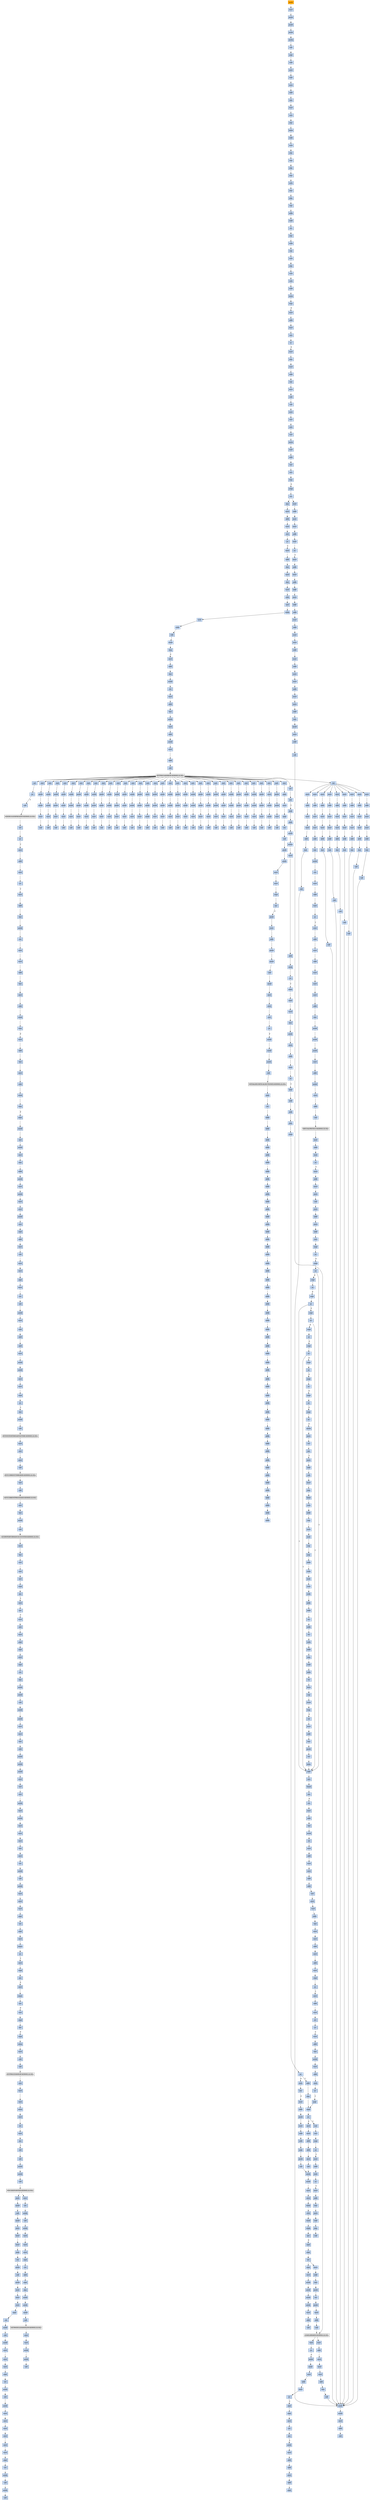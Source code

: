 strict digraph G {
	graph [bgcolor=transparent,
		name=G
	];
	node [color=lightsteelblue,
		fillcolor=lightsteelblue,
		shape=rectangle,
		style=filled
	];
	a0x00423060pushl_ebp	[color=lightgrey,
		fillcolor=orange,
		label=pushl];
	a0x00423061movl_esp_ebp	[label=movl];
	a0x00423060pushl_ebp -> a0x00423061movl_esp_ebp	[color="#000000"];
	a0x00423063pushl_ebx	[label=pushl];
	a0x00423061movl_esp_ebp -> a0x00423063pushl_ebx	[color="#000000"];
	a0x00423064pushl_esi	[label=pushl];
	a0x00423063pushl_ebx -> a0x00423064pushl_esi	[color="#000000"];
	a0x00423065pushl_edi	[label=pushl];
	a0x00423064pushl_esi -> a0x00423065pushl_edi	[color="#000000"];
	a0x00423066pusha_	[label=pusha];
	a0x00423065pushl_edi -> a0x00423066pusha_	[color="#000000"];
	a0x00423067call_0x0042306c	[label=call];
	a0x00423066pusha_ -> a0x00423067call_0x0042306c	[color="#000000"];
	a0x0042306cpopl_ebp	[label=popl];
	a0x00423067call_0x0042306c -> a0x0042306cpopl_ebp	[color="#000000"];
	a0x0042306dsubl_0x40286cUINT32_ebp	[label=subl];
	a0x0042306cpopl_ebp -> a0x0042306dsubl_0x40286cUINT32_ebp	[color="#000000"];
	a0x00423073movl_0x40345dUINT32_ecx	[label=movl];
	a0x0042306dsubl_0x40286cUINT32_ebp -> a0x00423073movl_0x40345dUINT32_ecx	[color="#000000"];
	a0x00423078subl_0x4028c6UINT32_ecx	[label=subl];
	a0x00423073movl_0x40345dUINT32_ecx -> a0x00423078subl_0x4028c6UINT32_ecx	[color="#000000"];
	a0x0042307emovl_ebp_edx	[label=movl];
	a0x00423078subl_0x4028c6UINT32_ecx -> a0x0042307emovl_ebp_edx	[color="#000000"];
	a0x00423080addl_0x4028c6UINT32_edx	[label=addl];
	a0x0042307emovl_ebp_edx -> a0x00423080addl_0x4028c6UINT32_edx	[color="#000000"];
	a0x00423086leal_edx__edi	[label=leal];
	a0x00423080addl_0x4028c6UINT32_edx -> a0x00423086leal_edx__edi	[color="#000000"];
	a0x00423088movl_edi_esi	[label=movl];
	a0x00423086leal_edx__edi -> a0x00423088movl_edi_esi	[color="#000000"];
	a0x0042308axorl_eax_eax	[label=xorl];
	a0x00423088movl_edi_esi -> a0x0042308axorl_eax_eax	[color="#000000"];
	a0x0042308cjmp_0x00423092	[label=jmp];
	a0x0042308axorl_eax_eax -> a0x0042308cjmp_0x00423092	[color="#000000"];
	a0x00423092lodsb_ds_esi__al	[label=lodsb];
	a0x0042308cjmp_0x00423092 -> a0x00423092lodsb_ds_esi__al	[color="#000000"];
	a0x00423093subb_cl_al	[label=subb];
	a0x00423092lodsb_ds_esi__al -> a0x00423093subb_cl_al	[color="#000000"];
	a0x00423095xorb_0x73UINT8_al	[label=xorb];
	a0x00423093subb_cl_al -> a0x00423095xorb_0x73UINT8_al	[color="#000000"];
	a0x00423097jmp_0x0042309a	[label=jmp];
	a0x00423095xorb_0x73UINT8_al -> a0x00423097jmp_0x0042309a	[color="#000000"];
	a0x0042309anop_	[label=nop];
	a0x00423097jmp_0x0042309a -> a0x0042309anop_	[color="#000000"];
	a0x0042309bjmp_0x0042309e	[label=jmp];
	a0x0042309anop_ -> a0x0042309bjmp_0x0042309e	[color="#000000"];
	a0x0042309ejmp_0x004230a1	[label=jmp];
	a0x0042309bjmp_0x0042309e -> a0x0042309ejmp_0x004230a1	[color="#000000"];
	a0x004230a1xorb_0xffffffb5UINT8_al	[label=xorb];
	a0x0042309ejmp_0x004230a1 -> a0x004230a1xorb_0xffffffb5UINT8_al	[color="#000000"];
	a0x004230a3jmp_0x004230a6	[label=jmp];
	a0x004230a1xorb_0xffffffb5UINT8_al -> a0x004230a3jmp_0x004230a6	[color="#000000"];
	a0x004230a6jmp_0x004230a9	[label=jmp];
	a0x004230a3jmp_0x004230a6 -> a0x004230a6jmp_0x004230a9	[color="#000000"];
	a0x004230a9nop_	[label=nop];
	a0x004230a6jmp_0x004230a9 -> a0x004230a9nop_	[color="#000000"];
	a0x004230aaaddb_0x52UINT8_al	[label=addb];
	a0x004230a9nop_ -> a0x004230aaaddb_0x52UINT8_al	[color="#000000"];
	a0x004230acsubb_cl_al	[label=subb];
	a0x004230aaaddb_0x52UINT8_al -> a0x004230acsubb_cl_al	[color="#000000"];
	a0x004230aeclc_	[label=clc];
	a0x004230acsubb_cl_al -> a0x004230aeclc_	[color="#000000"];
	a0x004230afjmp_0x004230b2	[label=jmp];
	a0x004230aeclc_ -> a0x004230afjmp_0x004230b2	[color="#000000"];
	a0x004230b2subb_cl_al	[label=subb];
	a0x004230afjmp_0x004230b2 -> a0x004230b2subb_cl_al	[color="#000000"];
	a0x004230b4nop_	[label=nop];
	a0x004230b2subb_cl_al -> a0x004230b4nop_	[color="#000000"];
	a0x004230b5rorb_0x69UINT8_al	[label=rorb];
	a0x004230b4nop_ -> a0x004230b5rorb_0x69UINT8_al	[color="#000000"];
	a0x004230b8jmp_0x004230bb	[label=jmp];
	a0x004230b5rorb_0x69UINT8_al -> a0x004230b8jmp_0x004230bb	[color="#000000"];
	a0x004230bbrorb_0x5bUINT8_al	[label=rorb];
	a0x004230b8jmp_0x004230bb -> a0x004230bbrorb_0x5bUINT8_al	[color="#000000"];
	a0x004230berorb_0xffffffcaUINT8_al	[label=rorb];
	a0x004230bbrorb_0x5bUINT8_al -> a0x004230berorb_0xffffffcaUINT8_al	[color="#000000"];
	a0x004230c1subb_cl_al	[label=subb];
	a0x004230berorb_0xffffffcaUINT8_al -> a0x004230c1subb_cl_al	[color="#000000"];
	a0x004230c3stosb_al_es_edi_	[label=stosb];
	a0x004230c1subb_cl_al -> a0x004230c3stosb_al_es_edi_	[color="#000000"];
	a0x004230c4loop_0x00423092	[label=loop];
	a0x004230c3stosb_al_es_edi_ -> a0x004230c4loop_0x00423092	[color="#000000"];
	a0x004230c6movl_ebp_edx	[label=movl];
	a0x004230c4loop_0x00423092 -> a0x004230c6movl_ebp_edx	[color="#000000",
		label=F];
	a0x004230c8addl_0x40321fUINT32_edx	[label=addl];
	a0x004230c6movl_ebp_edx -> a0x004230c8addl_0x40321fUINT32_edx	[color="#000000"];
	a0x004230cemovl_0x20esp__eax	[label=movl];
	a0x004230c8addl_0x40321fUINT32_edx -> a0x004230cemovl_0x20esp__eax	[color="#000000"];
	a0x004230d2incl_eax	[label=incl];
	a0x004230cemovl_0x20esp__eax -> a0x004230d2incl_eax	[color="#000000"];
	a0x004230d3js_0x004230dd	[label=js];
	a0x004230d2incl_eax -> a0x004230d3js_0x004230dd	[color="#000000"];
	a0x004230d5movl_0x1UINT32_edx_	[label=movl];
	a0x004230d3js_0x004230dd -> a0x004230d5movl_0x1UINT32_edx_	[color="#000000",
		label=F];
	a0x004230dbjmp_0x004230e3	[label=jmp];
	a0x004230d5movl_0x1UINT32_edx_ -> a0x004230dbjmp_0x004230e3	[color="#000000"];
	a0x004230e3movl_ebp_edx	[label=movl];
	a0x004230dbjmp_0x004230e3 -> a0x004230e3movl_ebp_edx	[color="#000000"];
	a0x004230e5addl_0x402866UINT32_edx	[label=addl];
	a0x004230e3movl_ebp_edx -> a0x004230e5addl_0x402866UINT32_edx	[color="#000000"];
	a0x004230ebleal_edx__eax	[label=leal];
	a0x004230e5addl_0x402866UINT32_edx -> a0x004230ebleal_edx__eax	[color="#000000"];
	a0x004230edmovl_0x403065UINT32_ecx	[label=movl];
	a0x004230ebleal_edx__eax -> a0x004230edmovl_0x403065UINT32_ecx	[color="#000000"];
	a0x004230f2subl_0x402866UINT32_ecx	[label=subl];
	a0x004230edmovl_0x403065UINT32_ecx -> a0x004230f2subl_0x402866UINT32_ecx	[color="#000000"];
	a0x004230f8call_0x00423401	[label=call];
	a0x004230f2subl_0x402866UINT32_ecx -> a0x004230f8call_0x00423401	[color="#000000"];
	a0x00423401movl_eax_edi	[label=movl];
	a0x004230f8call_0x00423401 -> a0x00423401movl_eax_edi	[color="#000000"];
	a0x00423403xorl_eax_eax	[label=xorl];
	a0x00423401movl_eax_edi -> a0x00423403xorl_eax_eax	[color="#000000"];
	a0x00423405xorl_ebx_ebx	[label=xorl];
	a0x00423403xorl_eax_eax -> a0x00423405xorl_ebx_ebx	[color="#000000"];
	a0x00423407xorl_edx_edx	[label=xorl];
	a0x00423405xorl_ebx_ebx -> a0x00423407xorl_edx_edx	[color="#000000"];
	a0x00423409movb_edi__al	[label=movb];
	a0x00423407xorl_edx_edx -> a0x00423409movb_edi__al	[color="#000000"];
	a0x0042340bmull_edx_eax	[label=mull];
	a0x00423409movb_edi__al -> a0x0042340bmull_edx_eax	[color="#000000"];
	a0x0042340daddl_eax_ebx	[label=addl];
	a0x0042340bmull_edx_eax -> a0x0042340daddl_eax_ebx	[color="#000000"];
	a0x0042340fincl_edx	[label=incl];
	a0x0042340daddl_eax_ebx -> a0x0042340fincl_edx	[color="#000000"];
	a0x00423410incl_edi	[label=incl];
	a0x0042340fincl_edx -> a0x00423410incl_edi	[color="#000000"];
	a0x00423411loop_0x00423409	[label=loop];
	a0x00423410incl_edi -> a0x00423411loop_0x00423409	[color="#000000"];
	a0x00423413xchgl_eax_ebx	[label=xchgl];
	a0x00423411loop_0x00423409 -> a0x00423413xchgl_eax_ebx	[color="#000000",
		label=F];
	a0x00423414ret	[label=ret];
	a0x00423413xchgl_eax_ebx -> a0x00423414ret	[color="#000000"];
	a0x004230fdmovl_ebp_edx	[label=movl];
	a0x00423414ret -> a0x004230fdmovl_ebp_edx	[color="#000000"];
	a0x00423815jmp_0x00423819	[label=jmp];
	a0x00423414ret -> a0x00423815jmp_0x00423819	[color="#000000"];
	a0x004230ffaddl_0x40321bUINT32_edx	[label=addl];
	a0x004230fdmovl_ebp_edx -> a0x004230ffaddl_0x40321bUINT32_edx	[color="#000000"];
	a0x00423105movl_eax_edx_	[label=movl];
	a0x004230ffaddl_0x40321bUINT32_edx -> a0x00423105movl_eax_edx_	[color="#000000"];
	a0x00423107movl_ebp_edx	[label=movl];
	a0x00423105movl_eax_edx_ -> a0x00423107movl_ebp_edx	[color="#000000"];
	a0x00423109addl_0x403213UINT32_edx	[label=addl];
	a0x00423107movl_ebp_edx -> a0x00423109addl_0x403213UINT32_edx	[color="#000000"];
	a0x0042310ftestl_0x1UINT32_edx_	[label=testl];
	a0x00423109addl_0x403213UINT32_edx -> a0x0042310ftestl_0x1UINT32_edx_	[color="#000000"];
	a0x00423115je_0x0042315f	[label=je];
	a0x0042310ftestl_0x1UINT32_edx_ -> a0x00423115je_0x0042315f	[color="#000000"];
	a0x0042315fmovl_ebp_edx	[label=movl];
	a0x00423115je_0x0042315f -> a0x0042315fmovl_ebp_edx	[color="#000000",
		label=T];
	a0x00423161addl_0x40320bUINT32_edx	[label=addl];
	a0x0042315fmovl_ebp_edx -> a0x00423161addl_0x40320bUINT32_edx	[color="#000000"];
	a0x00423167movl_edx__eax	[label=movl];
	a0x00423161addl_0x40320bUINT32_edx -> a0x00423167movl_edx__eax	[color="#000000"];
	a0x00423169addl_0x3ceax__eax	[label=addl];
	a0x00423167movl_edx__eax -> a0x00423169addl_0x3ceax__eax	[color="#000000"];
	a0x0042316caddl_0x80UINT32_eax	[label=addl];
	a0x00423169addl_0x3ceax__eax -> a0x0042316caddl_0x80UINT32_eax	[color="#000000"];
	a0x00423171movl_eax__ecx	[label=movl];
	a0x0042316caddl_0x80UINT32_eax -> a0x00423171movl_eax__ecx	[color="#000000"];
	a0x00423173addl_edx__ecx	[label=addl];
	a0x00423171movl_eax__ecx -> a0x00423173addl_edx__ecx	[color="#000000"];
	a0x00423175addl_0x10UINT8_ecx	[label=addl];
	a0x00423173addl_edx__ecx -> a0x00423175addl_0x10UINT8_ecx	[color="#000000"];
	a0x00423178movl_ecx__eax	[label=movl];
	a0x00423175addl_0x10UINT8_ecx -> a0x00423178movl_ecx__eax	[color="#000000"];
	a0x0042317aaddl_edx__eax	[label=addl];
	a0x00423178movl_ecx__eax -> a0x0042317aaddl_edx__eax	[color="#000000"];
	a0x0042317cmovl_eax__ebx	[label=movl];
	a0x0042317aaddl_edx__eax -> a0x0042317cmovl_eax__ebx	[color="#000000"];
	a0x0042317emovl_ebp_edx	[label=movl];
	a0x0042317cmovl_eax__ebx -> a0x0042317emovl_ebp_edx	[color="#000000"];
	a0x00423180addl_0x403397UINT32_edx	[label=addl];
	a0x0042317emovl_ebp_edx -> a0x00423180addl_0x403397UINT32_edx	[color="#000000"];
	a0x00423186movl_ebx_edx_	[label=movl];
	a0x00423180addl_0x403397UINT32_edx -> a0x00423186movl_ebx_edx_	[color="#000000"];
	a0x00423188addl_0x4UINT8_eax	[label=addl];
	a0x00423186movl_ebx_edx_ -> a0x00423188addl_0x4UINT8_eax	[color="#000000"];
	a0x0042318bmovl_eax__ebx	[label=movl];
	a0x00423188addl_0x4UINT8_eax -> a0x0042318bmovl_eax__ebx	[color="#000000"];
	a0x0042318dmovl_ebp_edx	[label=movl];
	a0x0042318bmovl_eax__ebx -> a0x0042318dmovl_ebp_edx	[color="#000000"];
	a0x0042318faddl_0x40339bUINT32_edx	[label=addl];
	a0x0042318dmovl_ebp_edx -> a0x0042318faddl_0x40339bUINT32_edx	[color="#000000"];
	a0x00423195movl_ebx_edx_	[label=movl];
	a0x0042318faddl_0x40339bUINT32_edx -> a0x00423195movl_ebx_edx_	[color="#000000"];
	a0x00423197movl_ebp_edx	[label=movl];
	a0x00423195movl_ebx_edx_ -> a0x00423197movl_ebp_edx	[color="#000000"];
	a0x00423199addl_0x40339fUINT32_edx	[label=addl];
	a0x00423197movl_ebp_edx -> a0x00423199addl_0x40339fUINT32_edx	[color="#000000"];
	a0x0042319fleal_edx__eax	[label=leal];
	a0x00423199addl_0x40339fUINT32_edx -> a0x0042319fleal_edx__eax	[color="#000000"];
	a0x004231a1pushl_eax	[label=pushl];
	a0x0042319fleal_edx__eax -> a0x004231a1pushl_eax	[color="#000000"];
	a0x004231a2movl_ebp_edx	[label=movl];
	a0x004231a1pushl_eax -> a0x004231a2movl_ebp_edx	[color="#000000"];
	a0x004231a4addl_0x403397UINT32_edx	[label=addl];
	a0x004231a2movl_ebp_edx -> a0x004231a4addl_0x403397UINT32_edx	[color="#000000"];
	a0x004231aacall_edx_	[label=call];
	a0x004231a4addl_0x403397UINT32_edx -> a0x004231aacall_edx_	[color="#000000"];
	LOADLIBRARYA_KERNEL32_DLL	[color=lightgrey,
		fillcolor=lightgrey,
		label="LOADLIBRARYA-KERNEL32-DLL"];
	a0x004231aacall_edx_ -> LOADLIBRARYA_KERNEL32_DLL	[color="#000000"];
	a0x004231acmovl_ebp_edx	[label=movl];
	LOADLIBRARYA_KERNEL32_DLL -> a0x004231acmovl_ebp_edx	[color="#000000"];
	a0x0042367atestl_eax_eax	[label=testl];
	LOADLIBRARYA_KERNEL32_DLL -> a0x0042367atestl_eax_eax	[color="#000000"];
	a0x004231aeaddl_0x4033acUINT32_edx	[label=addl];
	a0x004231acmovl_ebp_edx -> a0x004231aeaddl_0x4033acUINT32_edx	[color="#000000"];
	a0x004231b4movl_eax_esi	[label=movl];
	a0x004231aeaddl_0x4033acUINT32_edx -> a0x004231b4movl_eax_esi	[color="#000000"];
	a0x004231b6movl_eax_edx_	[label=movl];
	a0x004231b4movl_eax_esi -> a0x004231b6movl_eax_edx_	[color="#000000"];
	a0x004231b8movl_ebp_edx	[label=movl];
	a0x004231b6movl_eax_edx_ -> a0x004231b8movl_ebp_edx	[color="#000000"];
	a0x004231baaddl_0x4033b0UINT32_edx	[label=addl];
	a0x004231b8movl_ebp_edx -> a0x004231baaddl_0x4033b0UINT32_edx	[color="#000000"];
	a0x004231c0leal_edx__eax	[label=leal];
	a0x004231baaddl_0x4033b0UINT32_edx -> a0x004231c0leal_edx__eax	[color="#000000"];
	a0x004231c2call_0x004232a5	[label=call];
	a0x004231c0leal_edx__eax -> a0x004231c2call_0x004232a5	[color="#000000"];
	a0x004232a5pushl_eax	[label=pushl];
	a0x004231c2call_0x004232a5 -> a0x004232a5pushl_eax	[color="#000000"];
	a0x004232a6pushl_esi	[label=pushl];
	a0x004232a5pushl_eax -> a0x004232a6pushl_esi	[color="#000000"];
	a0x004232a7movl_ebp_edx	[label=movl];
	a0x004232a6pushl_esi -> a0x004232a7movl_ebp_edx	[color="#000000"];
	a0x004232a9addl_0x40339bUINT32_edx	[label=addl];
	a0x004232a7movl_ebp_edx -> a0x004232a9addl_0x40339bUINT32_edx	[color="#000000"];
	a0x004232afcall_edx_	[label=call];
	a0x004232a9addl_0x40339bUINT32_edx -> a0x004232afcall_edx_	[color="#000000"];
	GETPROCADDRESS_KERNEL32_DLL	[color=lightgrey,
		fillcolor=lightgrey,
		label="GETPROCADDRESS-KERNEL32-DLL"];
	a0x004232b1ret	[label=ret];
	GETPROCADDRESS_KERNEL32_DLL -> a0x004232b1ret	[color="#000000"];
	a0x00423700orl_eax_eax	[label=orl];
	GETPROCADDRESS_KERNEL32_DLL -> a0x00423700orl_eax_eax	[color="#000000"];
	a0x00423884orl_eax_eax	[label=orl];
	GETPROCADDRESS_KERNEL32_DLL -> a0x00423884orl_eax_eax	[color="#000000"];
	a0x0040739dxorl_0x0041d348_eax	[label=xorl];
	GETPROCADDRESS_KERNEL32_DLL -> a0x0040739dxorl_0x0041d348_eax	[color="#000000"];
	a0x004073b0xorl_0x0041d348_eax	[label=xorl];
	GETPROCADDRESS_KERNEL32_DLL -> a0x004073b0xorl_0x0041d348_eax	[color="#000000"];
	a0x004073c3xorl_0x0041d348_eax	[label=xorl];
	GETPROCADDRESS_KERNEL32_DLL -> a0x004073c3xorl_0x0041d348_eax	[color="#000000"];
	a0x004073d6xorl_0x0041d348_eax	[label=xorl];
	GETPROCADDRESS_KERNEL32_DLL -> a0x004073d6xorl_0x0041d348_eax	[color="#000000"];
	a0x004073e9xorl_0x0041d348_eax	[label=xorl];
	GETPROCADDRESS_KERNEL32_DLL -> a0x004073e9xorl_0x0041d348_eax	[color="#000000"];
	a0x004073fcxorl_0x0041d348_eax	[label=xorl];
	GETPROCADDRESS_KERNEL32_DLL -> a0x004073fcxorl_0x0041d348_eax	[color="#000000"];
	a0x0040740fxorl_0x0041d348_eax	[label=xorl];
	GETPROCADDRESS_KERNEL32_DLL -> a0x0040740fxorl_0x0041d348_eax	[color="#000000"];
	a0x00407422xorl_0x0041d348_eax	[label=xorl];
	GETPROCADDRESS_KERNEL32_DLL -> a0x00407422xorl_0x0041d348_eax	[color="#000000"];
	a0x00407435xorl_0x0041d348_eax	[label=xorl];
	GETPROCADDRESS_KERNEL32_DLL -> a0x00407435xorl_0x0041d348_eax	[color="#000000"];
	a0x00407448xorl_0x0041d348_eax	[label=xorl];
	GETPROCADDRESS_KERNEL32_DLL -> a0x00407448xorl_0x0041d348_eax	[color="#000000"];
	a0x0040745bxorl_0x0041d348_eax	[label=xorl];
	GETPROCADDRESS_KERNEL32_DLL -> a0x0040745bxorl_0x0041d348_eax	[color="#000000"];
	a0x0040746exorl_0x0041d348_eax	[label=xorl];
	GETPROCADDRESS_KERNEL32_DLL -> a0x0040746exorl_0x0041d348_eax	[color="#000000"];
	a0x00407481xorl_0x0041d348_eax	[label=xorl];
	GETPROCADDRESS_KERNEL32_DLL -> a0x00407481xorl_0x0041d348_eax	[color="#000000"];
	a0x00407494xorl_0x0041d348_eax	[label=xorl];
	GETPROCADDRESS_KERNEL32_DLL -> a0x00407494xorl_0x0041d348_eax	[color="#000000"];
	a0x004074a7xorl_0x0041d348_eax	[label=xorl];
	GETPROCADDRESS_KERNEL32_DLL -> a0x004074a7xorl_0x0041d348_eax	[color="#000000"];
	a0x004074baxorl_0x0041d348_eax	[label=xorl];
	GETPROCADDRESS_KERNEL32_DLL -> a0x004074baxorl_0x0041d348_eax	[color="#000000"];
	a0x004074cdxorl_0x0041d348_eax	[label=xorl];
	GETPROCADDRESS_KERNEL32_DLL -> a0x004074cdxorl_0x0041d348_eax	[color="#000000"];
	a0x004074e0xorl_0x0041d348_eax	[label=xorl];
	GETPROCADDRESS_KERNEL32_DLL -> a0x004074e0xorl_0x0041d348_eax	[color="#000000"];
	a0x004074f3xorl_0x0041d348_eax	[label=xorl];
	GETPROCADDRESS_KERNEL32_DLL -> a0x004074f3xorl_0x0041d348_eax	[color="#000000"];
	a0x00407506xorl_0x0041d348_eax	[label=xorl];
	GETPROCADDRESS_KERNEL32_DLL -> a0x00407506xorl_0x0041d348_eax	[color="#000000"];
	a0x00407519xorl_0x0041d348_eax	[label=xorl];
	GETPROCADDRESS_KERNEL32_DLL -> a0x00407519xorl_0x0041d348_eax	[color="#000000"];
	a0x0040752cxorl_0x0041d348_eax	[label=xorl];
	GETPROCADDRESS_KERNEL32_DLL -> a0x0040752cxorl_0x0041d348_eax	[color="#000000"];
	a0x0040753fxorl_0x0041d348_eax	[label=xorl];
	GETPROCADDRESS_KERNEL32_DLL -> a0x0040753fxorl_0x0041d348_eax	[color="#000000"];
	a0x00407552xorl_0x0041d348_eax	[label=xorl];
	GETPROCADDRESS_KERNEL32_DLL -> a0x00407552xorl_0x0041d348_eax	[color="#000000"];
	a0x00407565xorl_0x0041d348_eax	[label=xorl];
	GETPROCADDRESS_KERNEL32_DLL -> a0x00407565xorl_0x0041d348_eax	[color="#000000"];
	a0x00407578xorl_0x0041d348_eax	[label=xorl];
	GETPROCADDRESS_KERNEL32_DLL -> a0x00407578xorl_0x0041d348_eax	[color="#000000"];
	a0x0040758bxorl_0x0041d348_eax	[label=xorl];
	GETPROCADDRESS_KERNEL32_DLL -> a0x0040758bxorl_0x0041d348_eax	[color="#000000"];
	a0x0040759exorl_0x0041d348_eax	[label=xorl];
	GETPROCADDRESS_KERNEL32_DLL -> a0x0040759exorl_0x0041d348_eax	[color="#000000"];
	a0x004075b1xorl_0x0041d348_eax	[label=xorl];
	GETPROCADDRESS_KERNEL32_DLL -> a0x004075b1xorl_0x0041d348_eax	[color="#000000"];
	a0x004075c4xorl_0x0041d348_eax	[label=xorl];
	GETPROCADDRESS_KERNEL32_DLL -> a0x004075c4xorl_0x0041d348_eax	[color="#000000"];
	a0x004075d7xorl_0x0041d348_eax	[label=xorl];
	GETPROCADDRESS_KERNEL32_DLL -> a0x004075d7xorl_0x0041d348_eax	[color="#000000"];
	a0x004075eaxorl_0x0041d348_eax	[label=xorl];
	GETPROCADDRESS_KERNEL32_DLL -> a0x004075eaxorl_0x0041d348_eax	[color="#000000"];
	a0x004075fdxorl_0x0041d348_eax	[label=xorl];
	GETPROCADDRESS_KERNEL32_DLL -> a0x004075fdxorl_0x0041d348_eax	[color="#000000"];
	a0x004231c7movl_ebp_edx	[label=movl];
	a0x004232b1ret -> a0x004231c7movl_ebp_edx	[color="#000000"];
	a0x004231e0movl_ebp_edx	[label=movl];
	a0x004232b1ret -> a0x004231e0movl_ebp_edx	[color="#000000"];
	a0x004231f9movl_ebp_edx	[label=movl];
	a0x004232b1ret -> a0x004231f9movl_ebp_edx	[color="#000000"];
	a0x00423212movl_ebp_edx	[label=movl];
	a0x004232b1ret -> a0x00423212movl_ebp_edx	[color="#000000"];
	a0x0042322bmovl_ebp_edx	[label=movl];
	a0x004232b1ret -> a0x0042322bmovl_ebp_edx	[color="#000000"];
	a0x00423244movl_ebp_edx	[label=movl];
	a0x004232b1ret -> a0x00423244movl_ebp_edx	[color="#000000"];
	a0x0042325dmovl_ebp_edx	[label=movl];
	a0x004232b1ret -> a0x0042325dmovl_ebp_edx	[color="#000000"];
	a0x00423276movl_ebp_edx	[label=movl];
	a0x004232b1ret -> a0x00423276movl_ebp_edx	[color="#000000"];
	a0x0042328fmovl_ebp_edx	[label=movl];
	a0x004232b1ret -> a0x0042328fmovl_ebp_edx	[color="#000000"];
	a0x004231c9addl_0x4033c1UINT32_edx	[label=addl];
	a0x004231c7movl_ebp_edx -> a0x004231c9addl_0x4033c1UINT32_edx	[color="#000000"];
	a0x004231cfmovl_eax_edx_	[label=movl];
	a0x004231c9addl_0x4033c1UINT32_edx -> a0x004231cfmovl_eax_edx_	[color="#000000"];
	a0x004231d1movl_ebp_edx	[label=movl];
	a0x004231cfmovl_eax_edx_ -> a0x004231d1movl_ebp_edx	[color="#000000"];
	a0x004231d3addl_0x4033c5UINT32_edx	[label=addl];
	a0x004231d1movl_ebp_edx -> a0x004231d3addl_0x4033c5UINT32_edx	[color="#000000"];
	a0x004231d9leal_edx__eax	[label=leal];
	a0x004231d3addl_0x4033c5UINT32_edx -> a0x004231d9leal_edx__eax	[color="#000000"];
	a0x004231dbcall_0x004232a5	[label=call];
	a0x004231d9leal_edx__eax -> a0x004231dbcall_0x004232a5	[color="#000000"];
	a0x004231dbcall_0x004232a5 -> a0x004232a5pushl_eax	[color="#000000"];
	a0x004231e2addl_0x4033d4UINT32_edx	[label=addl];
	a0x004231e0movl_ebp_edx -> a0x004231e2addl_0x4033d4UINT32_edx	[color="#000000"];
	a0x004231e8movl_eax_edx_	[label=movl];
	a0x004231e2addl_0x4033d4UINT32_edx -> a0x004231e8movl_eax_edx_	[color="#000000"];
	a0x004231eamovl_ebp_edx	[label=movl];
	a0x004231e8movl_eax_edx_ -> a0x004231eamovl_ebp_edx	[color="#000000"];
	a0x004231ecaddl_0x4033d8UINT32_edx	[label=addl];
	a0x004231eamovl_ebp_edx -> a0x004231ecaddl_0x4033d8UINT32_edx	[color="#000000"];
	a0x004231f2leal_edx__eax	[label=leal];
	a0x004231ecaddl_0x4033d8UINT32_edx -> a0x004231f2leal_edx__eax	[color="#000000"];
	a0x004231f4call_0x004232a5	[label=call];
	a0x004231f2leal_edx__eax -> a0x004231f4call_0x004232a5	[color="#000000"];
	a0x004231f4call_0x004232a5 -> a0x004232a5pushl_eax	[color="#000000"];
	a0x004231fbaddl_0x4033ebUINT32_edx	[label=addl];
	a0x004231f9movl_ebp_edx -> a0x004231fbaddl_0x4033ebUINT32_edx	[color="#000000"];
	a0x00423201movl_eax_edx_	[label=movl];
	a0x004231fbaddl_0x4033ebUINT32_edx -> a0x00423201movl_eax_edx_	[color="#000000"];
	a0x00423203movl_ebp_edx	[label=movl];
	a0x00423201movl_eax_edx_ -> a0x00423203movl_ebp_edx	[color="#000000"];
	a0x00423205addl_0x4033efUINT32_edx	[label=addl];
	a0x00423203movl_ebp_edx -> a0x00423205addl_0x4033efUINT32_edx	[color="#000000"];
	a0x0042320bleal_edx__eax	[label=leal];
	a0x00423205addl_0x4033efUINT32_edx -> a0x0042320bleal_edx__eax	[color="#000000"];
	a0x0042320dcall_0x004232a5	[label=call];
	a0x0042320bleal_edx__eax -> a0x0042320dcall_0x004232a5	[color="#000000"];
	a0x0042320dcall_0x004232a5 -> a0x004232a5pushl_eax	[color="#000000"];
	a0x00423214addl_0x4033fbUINT32_edx	[label=addl];
	a0x00423212movl_ebp_edx -> a0x00423214addl_0x4033fbUINT32_edx	[color="#000000"];
	a0x0042321amovl_eax_edx_	[label=movl];
	a0x00423214addl_0x4033fbUINT32_edx -> a0x0042321amovl_eax_edx_	[color="#000000"];
	a0x0042321cmovl_ebp_edx	[label=movl];
	a0x0042321amovl_eax_edx_ -> a0x0042321cmovl_ebp_edx	[color="#000000"];
	a0x0042321eaddl_0x4033ffUINT32_edx	[label=addl];
	a0x0042321cmovl_ebp_edx -> a0x0042321eaddl_0x4033ffUINT32_edx	[color="#000000"];
	a0x00423224leal_edx__eax	[label=leal];
	a0x0042321eaddl_0x4033ffUINT32_edx -> a0x00423224leal_edx__eax	[color="#000000"];
	a0x00423226call_0x004232a5	[label=call];
	a0x00423224leal_edx__eax -> a0x00423226call_0x004232a5	[color="#000000"];
	a0x00423226call_0x004232a5 -> a0x004232a5pushl_eax	[color="#000000"];
	a0x0042322daddl_0x40340bUINT32_edx	[label=addl];
	a0x0042322bmovl_ebp_edx -> a0x0042322daddl_0x40340bUINT32_edx	[color="#000000"];
	a0x00423233movl_eax_edx_	[label=movl];
	a0x0042322daddl_0x40340bUINT32_edx -> a0x00423233movl_eax_edx_	[color="#000000"];
	a0x00423235movl_ebp_edx	[label=movl];
	a0x00423233movl_eax_edx_ -> a0x00423235movl_ebp_edx	[color="#000000"];
	a0x00423237addl_0x40340fUINT32_edx	[label=addl];
	a0x00423235movl_ebp_edx -> a0x00423237addl_0x40340fUINT32_edx	[color="#000000"];
	a0x0042323dleal_edx__eax	[label=leal];
	a0x00423237addl_0x40340fUINT32_edx -> a0x0042323dleal_edx__eax	[color="#000000"];
	a0x0042323fcall_0x004232a5	[label=call];
	a0x0042323dleal_edx__eax -> a0x0042323fcall_0x004232a5	[color="#000000"];
	a0x0042323fcall_0x004232a5 -> a0x004232a5pushl_eax	[color="#000000"];
	a0x00423246addl_0x40341aUINT32_edx	[label=addl];
	a0x00423244movl_ebp_edx -> a0x00423246addl_0x40341aUINT32_edx	[color="#000000"];
	a0x0042324cmovl_eax_edx_	[label=movl];
	a0x00423246addl_0x40341aUINT32_edx -> a0x0042324cmovl_eax_edx_	[color="#000000"];
	a0x0042324emovl_ebp_edx	[label=movl];
	a0x0042324cmovl_eax_edx_ -> a0x0042324emovl_ebp_edx	[color="#000000"];
	a0x00423250addl_0x40341eUINT32_edx	[label=addl];
	a0x0042324emovl_ebp_edx -> a0x00423250addl_0x40341eUINT32_edx	[color="#000000"];
	a0x00423256leal_edx__eax	[label=leal];
	a0x00423250addl_0x40341eUINT32_edx -> a0x00423256leal_edx__eax	[color="#000000"];
	a0x00423258call_0x004232a5	[label=call];
	a0x00423256leal_edx__eax -> a0x00423258call_0x004232a5	[color="#000000"];
	a0x00423258call_0x004232a5 -> a0x004232a5pushl_eax	[color="#000000"];
	a0x0042325faddl_0x403427UINT32_edx	[label=addl];
	a0x0042325dmovl_ebp_edx -> a0x0042325faddl_0x403427UINT32_edx	[color="#000000"];
	a0x00423265movl_eax_edx_	[label=movl];
	a0x0042325faddl_0x403427UINT32_edx -> a0x00423265movl_eax_edx_	[color="#000000"];
	a0x00423267movl_ebp_edx	[label=movl];
	a0x00423265movl_eax_edx_ -> a0x00423267movl_ebp_edx	[color="#000000"];
	a0x00423269addl_0x40342bUINT32_edx	[label=addl];
	a0x00423267movl_ebp_edx -> a0x00423269addl_0x40342bUINT32_edx	[color="#000000"];
	a0x0042326fleal_edx__eax	[label=leal];
	a0x00423269addl_0x40342bUINT32_edx -> a0x0042326fleal_edx__eax	[color="#000000"];
	a0x00423271call_0x004232a5	[label=call];
	a0x0042326fleal_edx__eax -> a0x00423271call_0x004232a5	[color="#000000"];
	a0x00423271call_0x004232a5 -> a0x004232a5pushl_eax	[color="#000000"];
	a0x00423278addl_0x403437UINT32_edx	[label=addl];
	a0x00423276movl_ebp_edx -> a0x00423278addl_0x403437UINT32_edx	[color="#000000"];
	a0x0042327emovl_eax_edx_	[label=movl];
	a0x00423278addl_0x403437UINT32_edx -> a0x0042327emovl_eax_edx_	[color="#000000"];
	a0x00423280movl_ebp_edx	[label=movl];
	a0x0042327emovl_eax_edx_ -> a0x00423280movl_ebp_edx	[color="#000000"];
	a0x00423282addl_0x40343bUINT32_edx	[label=addl];
	a0x00423280movl_ebp_edx -> a0x00423282addl_0x40343bUINT32_edx	[color="#000000"];
	a0x00423288leal_edx__eax	[label=leal];
	a0x00423282addl_0x40343bUINT32_edx -> a0x00423288leal_edx__eax	[color="#000000"];
	a0x0042328acall_0x004232a5	[label=call];
	a0x00423288leal_edx__eax -> a0x0042328acall_0x004232a5	[color="#000000"];
	a0x0042328acall_0x004232a5 -> a0x004232a5pushl_eax	[color="#000000"];
	a0x00423291addl_0x403447UINT32_edx	[label=addl];
	a0x0042328fmovl_ebp_edx -> a0x00423291addl_0x403447UINT32_edx	[color="#000000"];
	a0x00423297movl_eax_edx_	[label=movl];
	a0x00423291addl_0x403447UINT32_edx -> a0x00423297movl_eax_edx_	[color="#000000"];
	a0x00423299movl_ebp_edx	[label=movl];
	a0x00423297movl_eax_edx_ -> a0x00423299movl_ebp_edx	[color="#000000"];
	a0x0042329baddl_0x402ab2UINT32_edx	[label=addl];
	a0x00423299movl_ebp_edx -> a0x0042329baddl_0x402ab2UINT32_edx	[color="#000000"];
	a0x004232a1leal_edx__eax	[label=leal];
	a0x0042329baddl_0x402ab2UINT32_edx -> a0x004232a1leal_edx__eax	[color="#000000"];
	a0x004232a3pushl_eax	[label=pushl];
	a0x004232a1leal_edx__eax -> a0x004232a3pushl_eax	[color="#000000"];
	a0x004232a4ret	[label=ret];
	a0x004232a3pushl_eax -> a0x004232a4ret	[color="#000000"];
	a0x004232b2movl_ebp_edx	[label=movl];
	a0x004232a4ret -> a0x004232b2movl_ebp_edx	[color="#000000"];
	a0x004232b4addl_0x403213UINT32_edx	[label=addl];
	a0x004232b2movl_ebp_edx -> a0x004232b4addl_0x403213UINT32_edx	[color="#000000"];
	a0x004232batestl_0x10UINT32_edx_	[label=testl];
	a0x004232b4addl_0x403213UINT32_edx -> a0x004232batestl_0x10UINT32_edx_	[color="#000000"];
	a0x004232c0je_0x004232fd	[label=je];
	a0x004232batestl_0x10UINT32_edx_ -> a0x004232c0je_0x004232fd	[color="#000000"];
	a0x004232fdmovl_ebp_edx	[label=movl];
	a0x004232c0je_0x004232fd -> a0x004232fdmovl_ebp_edx	[color="#000000",
		label=T];
	a0x004232ffaddl_0x40320bUINT32_edx	[label=addl];
	a0x004232fdmovl_ebp_edx -> a0x004232ffaddl_0x40320bUINT32_edx	[color="#000000"];
	a0x00423305movl_edx__edi	[label=movl];
	a0x004232ffaddl_0x40320bUINT32_edx -> a0x00423305movl_edx__edi	[color="#000000"];
	a0x00423307addl_0x3cedi__edi	[label=addl];
	a0x00423305movl_edx__edi -> a0x00423307addl_0x3cedi__edi	[color="#000000"];
	a0x0042330amovl_edx__esi	[label=movl];
	a0x00423307addl_0x3cedi__edi -> a0x0042330amovl_edx__esi	[color="#000000"];
	a0x0042330cmovl_0x54edi__ecx	[label=movl];
	a0x0042330amovl_edx__esi -> a0x0042330cmovl_0x54edi__ecx	[color="#000000"];
	a0x0042330fmovl_ebp_edx	[label=movl];
	a0x0042330cmovl_0x54edi__ecx -> a0x0042330fmovl_ebp_edx	[color="#000000"];
	a0x00423311addl_0x403479UINT32_edx	[label=addl];
	a0x0042330fmovl_ebp_edx -> a0x00423311addl_0x403479UINT32_edx	[color="#000000"];
	a0x00423317leal_edx__eax	[label=leal];
	a0x00423311addl_0x403479UINT32_edx -> a0x00423317leal_edx__eax	[color="#000000"];
	a0x00423319pushl_eax	[label=pushl];
	a0x00423317leal_edx__eax -> a0x00423319pushl_eax	[color="#000000"];
	a0x0042331apushl_0x4UINT8	[label=pushl];
	a0x00423319pushl_eax -> a0x0042331apushl_0x4UINT8	[color="#000000"];
	a0x0042331cpushl_ecx	[label=pushl];
	a0x0042331apushl_0x4UINT8 -> a0x0042331cpushl_ecx	[color="#000000"];
	a0x0042331dmovl_ebp_edx	[label=movl];
	a0x0042331cpushl_ecx -> a0x0042331dmovl_ebp_edx	[color="#000000"];
	a0x0042331faddl_0x40320bUINT32_edx	[label=addl];
	a0x0042331dmovl_ebp_edx -> a0x0042331faddl_0x40320bUINT32_edx	[color="#000000"];
	a0x00423325pushl_edx_	[label=pushl];
	a0x0042331faddl_0x40320bUINT32_edx -> a0x00423325pushl_edx_	[color="#000000"];
	a0x00423327movl_ebp_edx	[label=movl];
	a0x00423325pushl_edx_ -> a0x00423327movl_ebp_edx	[color="#000000"];
	a0x00423329addl_0x4033d4UINT32_edx	[label=addl];
	a0x00423327movl_ebp_edx -> a0x00423329addl_0x4033d4UINT32_edx	[color="#000000"];
	a0x0042332fcall_edx_	[label=call];
	a0x00423329addl_0x4033d4UINT32_edx -> a0x0042332fcall_edx_	[color="#000000"];
	VIRTUALPROTECT_KERNEL32_DLL	[color=lightgrey,
		fillcolor=lightgrey,
		label="VIRTUALPROTECT-KERNEL32-DLL"];
	a0x0042332fcall_edx_ -> VIRTUALPROTECT_KERNEL32_DLL	[color="#000000"];
	a0x00423331movl_ebp_edx	[label=movl];
	VIRTUALPROTECT_KERNEL32_DLL -> a0x00423331movl_ebp_edx	[color="#000000"];
	a0x00423333addl_0x403213UINT32_edx	[label=addl];
	a0x00423331movl_ebp_edx -> a0x00423333addl_0x403213UINT32_edx	[color="#000000"];
	a0x00423339testl_0x8UINT32_edx_	[label=testl];
	a0x00423333addl_0x403213UINT32_edx -> a0x00423339testl_0x8UINT32_edx_	[color="#000000"];
	a0x0042333fje_0x0042342e	[label=je];
	a0x00423339testl_0x8UINT32_edx_ -> a0x0042333fje_0x0042342e	[color="#000000"];
	a0x0042342emovl_ebp_edx	[label=movl];
	a0x0042333fje_0x0042342e -> a0x0042342emovl_ebp_edx	[color="#000000",
		label=T];
	a0x00423430addl_0x40320bUINT32_edx	[label=addl];
	a0x0042342emovl_ebp_edx -> a0x00423430addl_0x40320bUINT32_edx	[color="#000000"];
	a0x00423436movl_edx__eax	[label=movl];
	a0x00423430addl_0x40320bUINT32_edx -> a0x00423436movl_edx__eax	[color="#000000"];
	a0x00423438movl_0x1UINT32_ebx	[label=movl];
	a0x00423436movl_edx__eax -> a0x00423438movl_0x1UINT32_ebx	[color="#000000"];
	a0x0042343dcall_0x00423494	[label=call];
	a0x00423438movl_0x1UINT32_ebx -> a0x0042343dcall_0x00423494	[color="#000000"];
	a0x00423494movl_eax_edi	[label=movl];
	a0x0042343dcall_0x00423494 -> a0x00423494movl_eax_edi	[color="#000000"];
	a0x00423496addl_0x3cedi__edi	[label=addl];
	a0x00423494movl_eax_edi -> a0x00423496addl_0x3cedi__edi	[color="#000000"];
	a0x00423499movl_edi_esi	[label=movl];
	a0x00423496addl_0x3cedi__edi -> a0x00423499movl_edi_esi	[color="#000000"];
	a0x0042349baddl_0xf8UINT32_esi	[label=addl];
	a0x00423499movl_edi_esi -> a0x0042349baddl_0xf8UINT32_esi	[color="#000000"];
	a0x004234a1xorl_edx_edx	[label=xorl];
	a0x0042349baddl_0xf8UINT32_esi -> a0x004234a1xorl_edx_edx	[color="#000000"];
	a0x004234a3cmpl_0x63727372UINT32_ds_esi_	[label=cmpl];
	a0x004234a1xorl_edx_edx -> a0x004234a3cmpl_0x63727372UINT32_ds_esi_	[color="#000000"];
	a0x004234aaje_0x0042353f	[label=je];
	a0x004234a3cmpl_0x63727372UINT32_ds_esi_ -> a0x004234aaje_0x0042353f	[color="#000000"];
	a0x004234b0cmpl_0x7273722eUINT32_ds_esi_	[label=cmpl];
	a0x004234aaje_0x0042353f -> a0x004234b0cmpl_0x7273722eUINT32_ds_esi_	[color="#000000",
		label=F];
	a0x004234b7je_0x0042353f	[label=je];
	a0x004234b0cmpl_0x7273722eUINT32_ds_esi_ -> a0x004234b7je_0x0042353f	[color="#000000"];
	a0x004234bdcmpl_0x6f6c6572UINT32_ds_esi_	[label=cmpl];
	a0x004234b7je_0x0042353f -> a0x004234bdcmpl_0x6f6c6572UINT32_ds_esi_	[color="#000000",
		label=F];
	a0x0042353faddl_0x28UINT8_esi	[label=addl];
	a0x004234b7je_0x0042353f -> a0x0042353faddl_0x28UINT8_esi	[color="#000000",
		label=T];
	a0x004234c4je_0x0042353f	[label=je];
	a0x004234bdcmpl_0x6f6c6572UINT32_ds_esi_ -> a0x004234c4je_0x0042353f	[color="#000000"];
	a0x004234c6cmpl_0x6c65722eUINT32_ds_esi_	[label=cmpl];
	a0x004234c4je_0x0042353f -> a0x004234c6cmpl_0x6c65722eUINT32_ds_esi_	[color="#000000",
		label=F];
	a0x004234cdje_0x0042353f	[label=je];
	a0x004234c6cmpl_0x6c65722eUINT32_ds_esi_ -> a0x004234cdje_0x0042353f	[color="#000000"];
	a0x004234cfcmpl_0x4379UINT32_ds_esi_	[label=cmpl];
	a0x004234cdje_0x0042353f -> a0x004234cfcmpl_0x4379UINT32_ds_esi_	[color="#000000",
		label=F];
	a0x004234cdje_0x0042353f -> a0x0042353faddl_0x28UINT8_esi	[color="#000000",
		label=T];
	a0x004234d6je_0x0042353f	[label=je];
	a0x004234cfcmpl_0x4379UINT32_ds_esi_ -> a0x004234d6je_0x0042353f	[color="#000000"];
	a0x004234d8cmpl_0x6164652eUINT32_ds_esi_	[label=cmpl];
	a0x004234d6je_0x0042353f -> a0x004234d8cmpl_0x6164652eUINT32_ds_esi_	[color="#000000",
		label=F];
	a0x004234d6je_0x0042353f -> a0x0042353faddl_0x28UINT8_esi	[color="#000000",
		label=T];
	a0x004234dfje_0x0042353f	[label=je];
	a0x004234d8cmpl_0x6164652eUINT32_ds_esi_ -> a0x004234dfje_0x0042353f	[color="#000000"];
	a0x004234e1cmpl_0x6164722eUINT32_ds_esi_	[label=cmpl];
	a0x004234dfje_0x0042353f -> a0x004234e1cmpl_0x6164722eUINT32_ds_esi_	[color="#000000",
		label=F];
	a0x004234e8je_0x0042353f	[label=je];
	a0x004234e1cmpl_0x6164722eUINT32_ds_esi_ -> a0x004234e8je_0x0042353f	[color="#000000"];
	a0x004234eacmpl_0x6164692eUINT32_ds_esi_	[label=cmpl];
	a0x004234e8je_0x0042353f -> a0x004234eacmpl_0x6164692eUINT32_ds_esi_	[color="#000000",
		label=F];
	a0x004234e8je_0x0042353f -> a0x0042353faddl_0x28UINT8_esi	[color="#000000",
		label=T];
	a0x004234f1je_0x0042353f	[label=je];
	a0x004234eacmpl_0x6164692eUINT32_ds_esi_ -> a0x004234f1je_0x0042353f	[color="#000000"];
	a0x004234f3cmpl_0x736c742eUINT32_ds_esi_	[label=cmpl];
	a0x004234f1je_0x0042353f -> a0x004234f3cmpl_0x736c742eUINT32_ds_esi_	[color="#000000",
		label=F];
	a0x004234faje_0x0042353f	[label=je];
	a0x004234f3cmpl_0x736c742eUINT32_ds_esi_ -> a0x004234faje_0x0042353f	[color="#000000"];
	a0x004234fccmpl_0x0UINT8_ds_0x14esi_	[label=cmpl];
	a0x004234faje_0x0042353f -> a0x004234fccmpl_0x0UINT8_ds_0x14esi_	[color="#000000",
		label=F];
	a0x00423501je_0x0042353f	[label=je];
	a0x004234fccmpl_0x0UINT8_ds_0x14esi_ -> a0x00423501je_0x0042353f	[color="#000000"];
	a0x00423503cmpl_0x0UINT8_ds_0x10esi_	[label=cmpl];
	a0x00423501je_0x0042353f -> a0x00423503cmpl_0x0UINT8_ds_0x10esi_	[color="#000000",
		label=F];
	a0x00423508je_0x0042353f	[label=je];
	a0x00423503cmpl_0x0UINT8_ds_0x10esi_ -> a0x00423508je_0x0042353f	[color="#000000"];
	a0x0042350apusha_	[label=pusha];
	a0x00423508je_0x0042353f -> a0x0042350apusha_	[color="#000000",
		label=F];
	a0x0042350bmovl_ds_0x10esi__ecx	[label=movl];
	a0x0042350apusha_ -> a0x0042350bmovl_ds_0x10esi__ecx	[color="#000000"];
	a0x0042350forl_ebx_ebx	[label=orl];
	a0x0042350bmovl_ds_0x10esi__ecx -> a0x0042350forl_ebx_ebx	[color="#000000"];
	a0x00423511jne_0x00423520	[label=jne];
	a0x0042350forl_ebx_ebx -> a0x00423511jne_0x00423520	[color="#000000"];
	a0x00423520movl_ds_0xcesi__esi	[label=movl];
	a0x00423511jne_0x00423520 -> a0x00423520movl_ds_0xcesi__esi	[color="#000000",
		label=T];
	a0x00423524addl_eax_esi	[label=addl];
	a0x00423520movl_ds_0xcesi__esi -> a0x00423524addl_eax_esi	[color="#000000"];
	a0x00423526call_0x0042344e	[label=call];
	a0x00423524addl_eax_esi -> a0x00423526call_0x0042344e	[color="#000000"];
	a0x0042344emovl_esi_edi	[label=movl];
	a0x00423526call_0x0042344e -> a0x0042344emovl_esi_edi	[color="#000000"];
	a0x00423450jmp_0x00423456	[label=jmp];
	a0x0042344emovl_esi_edi -> a0x00423450jmp_0x00423456	[color="#000000"];
	a0x00423456lodsb_ds_esi__al	[label=lodsb];
	a0x00423450jmp_0x00423456 -> a0x00423456lodsb_ds_esi__al	[color="#000000"];
	a0x00423457rorb_0xffffffe4UINT8_al	[label=rorb];
	a0x00423456lodsb_ds_esi__al -> a0x00423457rorb_0xffffffe4UINT8_al	[color="#000000"];
	a0x0042345aaddb_cl_al	[label=addb];
	a0x00423457rorb_0xffffffe4UINT8_al -> a0x0042345aaddb_cl_al	[color="#000000"];
	a0x0042345cnop_	[label=nop];
	a0x0042345aaddb_cl_al -> a0x0042345cnop_	[color="#000000"];
	a0x0042345dxorb_0x1dUINT8_al	[label=xorb];
	a0x0042345cnop_ -> a0x0042345dxorb_0x1dUINT8_al	[color="#000000"];
	a0x0042345fxorb_0x48UINT8_al	[label=xorb];
	a0x0042345dxorb_0x1dUINT8_al -> a0x0042345fxorb_0x48UINT8_al	[color="#000000"];
	a0x00423461nop_	[label=nop];
	a0x0042345fxorb_0x48UINT8_al -> a0x00423461nop_	[color="#000000"];
	a0x00423462jmp_0x00423465	[label=jmp];
	a0x00423461nop_ -> a0x00423462jmp_0x00423465	[color="#000000"];
	a0x00423465addb_0x22UINT8_al	[label=addb];
	a0x00423462jmp_0x00423465 -> a0x00423465addb_0x22UINT8_al	[color="#000000"];
	a0x00423467subb_0xffffff97UINT8_al	[label=subb];
	a0x00423465addb_0x22UINT8_al -> a0x00423467subb_0xffffff97UINT8_al	[color="#000000"];
	a0x00423469xorb_0x46UINT8_al	[label=xorb];
	a0x00423467subb_0xffffff97UINT8_al -> a0x00423469xorb_0x46UINT8_al	[color="#000000"];
	a0x0042346brorb_0xffffff8fUINT8_al	[label=rorb];
	a0x00423469xorb_0x46UINT8_al -> a0x0042346brorb_0xffffff8fUINT8_al	[color="#000000"];
	a0x0042346esubb_0xffffffa3UINT8_al	[label=subb];
	a0x0042346brorb_0xffffff8fUINT8_al -> a0x0042346esubb_0xffffffa3UINT8_al	[color="#000000"];
	a0x00423470addb_0x46UINT8_al	[label=addb];
	a0x0042346esubb_0xffffffa3UINT8_al -> a0x00423470addb_0x46UINT8_al	[color="#000000"];
	a0x00423472addb_0xffffffd2UINT8_al	[label=addb];
	a0x00423470addb_0x46UINT8_al -> a0x00423472addb_0xffffffd2UINT8_al	[color="#000000"];
	a0x00423474stc_	[label=stc];
	a0x00423472addb_0xffffffd2UINT8_al -> a0x00423474stc_	[color="#000000"];
	a0x00423475addb_cl_al	[label=addb];
	a0x00423474stc_ -> a0x00423475addb_cl_al	[color="#000000"];
	a0x00423477clc_	[label=clc];
	a0x00423475addb_cl_al -> a0x00423477clc_	[color="#000000"];
	a0x00423478subb_cl_al	[label=subb];
	a0x00423477clc_ -> a0x00423478subb_cl_al	[color="#000000"];
	a0x0042347aaddb_0x17UINT8_al	[label=addb];
	a0x00423478subb_cl_al -> a0x0042347aaddb_0x17UINT8_al	[color="#000000"];
	a0x0042347cjmp_0x0042347f	[label=jmp];
	a0x0042347aaddb_0x17UINT8_al -> a0x0042347cjmp_0x0042347f	[color="#000000"];
	a0x0042347fsubb_0xffffffebUINT8_al	[label=subb];
	a0x0042347cjmp_0x0042347f -> a0x0042347fsubb_0xffffffebUINT8_al	[color="#000000"];
	a0x00423481addb_cl_al	[label=addb];
	a0x0042347fsubb_0xffffffebUINT8_al -> a0x00423481addb_cl_al	[color="#000000"];
	a0x00423483clc_	[label=clc];
	a0x00423481addb_cl_al -> a0x00423483clc_	[color="#000000"];
	a0x00423484decb_al	[label=decb];
	a0x00423483clc_ -> a0x00423484decb_al	[color="#000000"];
	a0x00423486nop_	[label=nop];
	a0x00423484decb_al -> a0x00423486nop_	[color="#000000"];
	a0x00423487stosb_al_es_edi_	[label=stosb];
	a0x00423486nop_ -> a0x00423487stosb_al_es_edi_	[color="#000000"];
	a0x00423488loop_0x00423456	[label=loop];
	a0x00423487stosb_al_es_edi_ -> a0x00423488loop_0x00423456	[color="#000000"];
	a0x0042348aret	[label=ret];
	a0x00423488loop_0x00423456 -> a0x0042348aret	[color="#000000",
		label=F];
	a0x0042352bmovl_ebp_edx	[label=movl];
	a0x0042348aret -> a0x0042352bmovl_ebp_edx	[color="#000000"];
	a0x0042352daddl_0x402d3eUINT32_edx	[label=addl];
	a0x0042352bmovl_ebp_edx -> a0x0042352daddl_0x402d3eUINT32_edx	[color="#000000"];
	a0x00423533leal_edx__eax	[label=leal];
	a0x0042352daddl_0x402d3eUINT32_edx -> a0x00423533leal_edx__eax	[color="#000000"];
	a0x00423535pushl_eax	[label=pushl];
	a0x00423533leal_edx__eax -> a0x00423535pushl_eax	[color="#000000"];
	a0x00423536ret	[label=ret];
	a0x00423535pushl_eax -> a0x00423536ret	[color="#000000"];
	a0x0042353epopa_	[label=popa];
	a0x00423536ret -> a0x0042353epopa_	[color="#000000"];
	a0x0042353epopa_ -> a0x0042353faddl_0x28UINT8_esi	[color="#000000"];
	a0x00423542incl_edx	[label=incl];
	a0x0042353faddl_0x28UINT8_esi -> a0x00423542incl_edx	[color="#000000"];
	a0x00423543cmpw_ds_0x6edi__dx	[label=cmpw];
	a0x00423542incl_edx -> a0x00423543cmpw_ds_0x6edi__dx	[color="#000000"];
	a0x00423548jne_0x004234a3	[label=jne];
	a0x00423543cmpw_ds_0x6edi__dx -> a0x00423548jne_0x004234a3	[color="#000000"];
	a0x0042354eret	[label=ret];
	a0x00423548jne_0x004234a3 -> a0x0042354eret	[color="#000000",
		label=F];
	a0x00423442movl_ebp_edx	[label=movl];
	a0x0042354eret -> a0x00423442movl_ebp_edx	[color="#000000"];
	a0x00423444addl_0x402d4fUINT32_edx	[label=addl];
	a0x00423442movl_ebp_edx -> a0x00423444addl_0x402d4fUINT32_edx	[color="#000000"];
	a0x0042344aleal_edx__eax	[label=leal];
	a0x00423444addl_0x402d4fUINT32_edx -> a0x0042344aleal_edx__eax	[color="#000000"];
	a0x0042344cpushl_eax	[label=pushl];
	a0x0042344aleal_edx__eax -> a0x0042344cpushl_eax	[color="#000000"];
	a0x0042344dret	[label=ret];
	a0x0042344cpushl_eax -> a0x0042344dret	[color="#000000"];
	a0x0042354fmovl_ebp_edx	[label=movl];
	a0x0042344dret -> a0x0042354fmovl_ebp_edx	[color="#000000"];
	a0x00423551addl_0x40320bUINT32_edx	[label=addl];
	a0x0042354fmovl_ebp_edx -> a0x00423551addl_0x40320bUINT32_edx	[color="#000000"];
	a0x00423557movl_edx__ebx	[label=movl];
	a0x00423551addl_0x40320bUINT32_edx -> a0x00423557movl_edx__ebx	[color="#000000"];
	a0x00423559movl_ebp_edx	[label=movl];
	a0x00423557movl_edx__ebx -> a0x00423559movl_ebp_edx	[color="#000000"];
	a0x0042355baddl_0x40320fUINT32_edx	[label=addl];
	a0x00423559movl_ebp_edx -> a0x0042355baddl_0x40320fUINT32_edx	[color="#000000"];
	a0x00423561addl_edx__ebx	[label=addl];
	a0x0042355baddl_0x40320fUINT32_edx -> a0x00423561addl_edx__ebx	[color="#000000"];
	a0x00423563rorl_0x7UINT8_ebx	[label=rorl];
	a0x00423561addl_edx__ebx -> a0x00423563rorl_0x7UINT8_ebx	[color="#000000"];
	a0x00423566movl_ebx_0x10esp_	[label=movl];
	a0x00423563rorl_0x7UINT8_ebx -> a0x00423566movl_ebx_0x10esp_	[color="#000000"];
	a0x0042356amovl_ebp_edx	[label=movl];
	a0x00423566movl_ebx_0x10esp_ -> a0x0042356amovl_ebp_edx	[color="#000000"];
	a0x0042356caddl_0x40310bUINT32_edx	[label=addl];
	a0x0042356amovl_ebp_edx -> a0x0042356caddl_0x40310bUINT32_edx	[color="#000000"];
	a0x00423572leal_edx__ebx	[label=leal];
	a0x0042356caddl_0x40310bUINT32_edx -> a0x00423572leal_edx__ebx	[color="#000000"];
	a0x00423574movl_ebx_0x1cesp_	[label=movl];
	a0x00423572leal_edx__ebx -> a0x00423574movl_ebx_0x1cesp_	[color="#000000"];
	a0x00423578movl_ebp_edx	[label=movl];
	a0x00423574movl_ebx_0x1cesp_ -> a0x00423578movl_ebp_edx	[color="#000000"];
	a0x0042357aaddl_0x40320bUINT32_edx	[label=addl];
	a0x00423578movl_ebp_edx -> a0x0042357aaddl_0x40320bUINT32_edx	[color="#000000"];
	a0x00423580movl_edx__edi	[label=movl];
	a0x0042357aaddl_0x40320bUINT32_edx -> a0x00423580movl_edx__edi	[color="#000000"];
	a0x00423582addl_0x3cedi__edi	[label=addl];
	a0x00423580movl_edx__edi -> a0x00423582addl_0x3cedi__edi	[color="#000000"];
	a0x00423585movl_0xc0edi__ebx	[label=movl];
	a0x00423582addl_0x3cedi__edi -> a0x00423585movl_0xc0edi__ebx	[color="#000000"];
	a0x0042358bcmpl_0x0UINT8_ebx	[label=cmpl];
	a0x00423585movl_0xc0edi__ebx -> a0x0042358bcmpl_0x0UINT8_ebx	[color="#000000"];
	a0x0042358eje_0x0042359b	[label=je];
	a0x0042358bcmpl_0x0UINT8_ebx -> a0x0042358eje_0x0042359b	[color="#000000"];
	a0x0042359bmovl_ebp_edx	[label=movl];
	a0x0042358eje_0x0042359b -> a0x0042359bmovl_ebp_edx	[color="#000000",
		label=T];
	a0x0042359daddl_0x403217UINT32_edx	[label=addl];
	a0x0042359bmovl_ebp_edx -> a0x0042359daddl_0x403217UINT32_edx	[color="#000000"];
	a0x004235a3movl_edx__eax	[label=movl];
	a0x0042359daddl_0x403217UINT32_edx -> a0x004235a3movl_edx__eax	[color="#000000"];
	a0x004235a5orl_eax_eax	[label=orl];
	a0x004235a3movl_edx__eax -> a0x004235a5orl_eax_eax	[color="#000000"];
	a0x004235a7je_0x004235ba	[label=je];
	a0x004235a5orl_eax_eax -> a0x004235a7je_0x004235ba	[color="#000000"];
	a0x004235bamovl_ebp_edx	[label=movl];
	a0x004235a7je_0x004235ba -> a0x004235bamovl_ebp_edx	[color="#000000",
		label=T];
	a0x004235bcaddl_0x403223UINT32_edx	[label=addl];
	a0x004235bamovl_ebp_edx -> a0x004235bcaddl_0x403223UINT32_edx	[color="#000000"];
	a0x004235c2leal_edx__esi	[label=leal];
	a0x004235bcaddl_0x403223UINT32_edx -> a0x004235c2leal_edx__esi	[color="#000000"];
	a0x004235c4pushl_ebx	[label=pushl];
	a0x004235c2leal_edx__esi -> a0x004235c4pushl_ebx	[color="#000000"];
	a0x004235c5movl_ebp_ebx	[label=movl];
	a0x004235c4pushl_ebx -> a0x004235c5movl_ebp_ebx	[color="#000000"];
	a0x004235c7addl_0x403213UINT32_ebx	[label=addl];
	a0x004235c5movl_ebp_ebx -> a0x004235c7addl_0x403213UINT32_ebx	[color="#000000"];
	a0x004235cdtestl_0x20UINT32_ebx_	[label=testl];
	a0x004235c7addl_0x403213UINT32_ebx -> a0x004235cdtestl_0x20UINT32_ebx_	[color="#000000"];
	a0x004235d3je_0x0042362f	[label=je];
	a0x004235cdtestl_0x20UINT32_ebx_ -> a0x004235d3je_0x0042362f	[color="#000000"];
	a0x0042362fpopl_ebx	[label=popl];
	a0x004235d3je_0x0042362f -> a0x0042362fpopl_ebx	[color="#000000",
		label=T];
	a0x00423630cmpl_0x0UINT8_ds_0x4esi_	[label=cmpl];
	a0x0042362fpopl_ebx -> a0x00423630cmpl_0x0UINT8_ds_0x4esi_	[color="#000000"];
	a0x00423635je_0x004237c5	[label=je];
	a0x00423630cmpl_0x0UINT8_ds_0x4esi_ -> a0x00423635je_0x004237c5	[color="#000000"];
	a0x0042363bmovl_ds_esi__ebx	[label=movl];
	a0x00423635je_0x004237c5 -> a0x0042363bmovl_ds_esi__ebx	[color="#000000",
		label=F];
	a0x004237c5xorl_eax_eax	[label=xorl];
	a0x00423635je_0x004237c5 -> a0x004237c5xorl_eax_eax	[color="#000000",
		label=T];
	a0x0042363emovl_ebp_edx	[label=movl];
	a0x0042363bmovl_ds_esi__ebx -> a0x0042363emovl_ebp_edx	[color="#000000"];
	a0x00423640addl_0x40320bUINT32_edx	[label=addl];
	a0x0042363emovl_ebp_edx -> a0x00423640addl_0x40320bUINT32_edx	[color="#000000"];
	a0x00423646addl_edx__ebx	[label=addl];
	a0x00423640addl_0x40320bUINT32_edx -> a0x00423646addl_edx__ebx	[color="#000000"];
	a0x00423648movl_ebx_eax	[label=movl];
	a0x00423646addl_edx__ebx -> a0x00423648movl_ebx_eax	[color="#000000"];
	a0x0042364acall_0x0042365b	[label=call];
	a0x00423648movl_ebx_eax -> a0x0042364acall_0x0042365b	[color="#000000"];
	a0x0042365bpushl_esi	[label=pushl];
	a0x0042364acall_0x0042365b -> a0x0042365bpushl_esi	[color="#000000"];
	a0x0042365cpushl_edi	[label=pushl];
	a0x0042365bpushl_esi -> a0x0042365cpushl_edi	[color="#000000"];
	a0x0042365dmovl_eax_esi	[label=movl];
	a0x0042365cpushl_edi -> a0x0042365dmovl_eax_esi	[color="#000000"];
	a0x0042365fmovl_eax_edi	[label=movl];
	a0x0042365dmovl_eax_esi -> a0x0042365fmovl_eax_edi	[color="#000000"];
	a0x00423661lodsb_ds_esi__al	[label=lodsb];
	a0x0042365fmovl_eax_edi -> a0x00423661lodsb_ds_esi__al	[color="#000000"];
	a0x00423662rorb_0x4UINT8_al	[label=rorb];
	a0x00423661lodsb_ds_esi__al -> a0x00423662rorb_0x4UINT8_al	[color="#000000"];
	a0x00423665stosb_al_es_edi_	[label=stosb];
	a0x00423662rorb_0x4UINT8_al -> a0x00423665stosb_al_es_edi_	[color="#000000"];
	a0x00423666cmpb_0x0UINT8_ds_edi_	[label=cmpb];
	a0x00423665stosb_al_es_edi_ -> a0x00423666cmpb_0x0UINT8_ds_edi_	[color="#000000"];
	a0x0042366ajne_0x00423661	[label=jne];
	a0x00423666cmpb_0x0UINT8_ds_edi_ -> a0x0042366ajne_0x00423661	[color="#000000"];
	a0x0042366cpopl_edi	[label=popl];
	a0x0042366ajne_0x00423661 -> a0x0042366cpopl_edi	[color="#000000",
		label=F];
	a0x0042366dpopl_esi	[label=popl];
	a0x0042366cpopl_edi -> a0x0042366dpopl_esi	[color="#000000"];
	a0x0042366eret	[label=ret];
	a0x0042366dpopl_esi -> a0x0042366eret	[color="#000000"];
	a0x0042364fmovl_ebp_edx	[label=movl];
	a0x0042366eret -> a0x0042364fmovl_ebp_edx	[color="#000000"];
	a0x004236efpopl_eax	[label=popl];
	a0x0042366eret -> a0x004236efpopl_eax	[color="#000000"];
	a0x00423651addl_0x402e6fUINT32_edx	[label=addl];
	a0x0042364fmovl_ebp_edx -> a0x00423651addl_0x402e6fUINT32_edx	[color="#000000"];
	a0x00423657leal_edx__eax	[label=leal];
	a0x00423651addl_0x402e6fUINT32_edx -> a0x00423657leal_edx__eax	[color="#000000"];
	a0x00423659pushl_eax	[label=pushl];
	a0x00423657leal_edx__eax -> a0x00423659pushl_eax	[color="#000000"];
	a0x0042365aret	[label=ret];
	a0x00423659pushl_eax -> a0x0042365aret	[color="#000000"];
	a0x0042366fpushl_ebx	[label=pushl];
	a0x0042365aret -> a0x0042366fpushl_ebx	[color="#000000"];
	a0x00423670movl_ebp_edx	[label=movl];
	a0x0042366fpushl_ebx -> a0x00423670movl_ebp_edx	[color="#000000"];
	a0x00423672addl_0x403397UINT32_edx	[label=addl];
	a0x00423670movl_ebp_edx -> a0x00423672addl_0x403397UINT32_edx	[color="#000000"];
	a0x00423678call_edx_	[label=call];
	a0x00423672addl_0x403397UINT32_edx -> a0x00423678call_edx_	[color="#000000"];
	a0x00423678call_edx_ -> LOADLIBRARYA_KERNEL32_DLL	[color="#000000"];
	a0x0042367cje_0x004237c8	[label=je];
	a0x0042367atestl_eax_eax -> a0x0042367cje_0x004237c8	[color="#000000"];
	a0x00423682pushl_edx	[label=pushl];
	a0x0042367cje_0x004237c8 -> a0x00423682pushl_edx	[color="#000000",
		label=F];
	a0x00423683pushl_eax	[label=pushl];
	a0x00423682pushl_edx -> a0x00423683pushl_eax	[color="#000000"];
	a0x00423684movl_ebp_edx	[label=movl];
	a0x00423683pushl_eax -> a0x00423684movl_ebp_edx	[color="#000000"];
	a0x00423686addl_0x403213UINT32_edx	[label=addl];
	a0x00423684movl_ebp_edx -> a0x00423686addl_0x403213UINT32_edx	[color="#000000"];
	a0x0042368ctestl_0x4UINT32_edx_	[label=testl];
	a0x00423686addl_0x403213UINT32_edx -> a0x0042368ctestl_0x4UINT32_edx_	[color="#000000"];
	a0x00423692je_0x004236a6	[label=je];
	a0x0042368ctestl_0x4UINT32_edx_ -> a0x00423692je_0x004236a6	[color="#000000"];
	a0x004236a6popl_ebx	[label=popl];
	a0x00423692je_0x004236a6 -> a0x004236a6popl_ebx	[color="#000000",
		label=T];
	a0x004236a7popl_edx	[label=popl];
	a0x004236a6popl_ebx -> a0x004236a7popl_edx	[color="#000000"];
	a0x004236a8movl_ds_0x8esi__ecx	[label=movl];
	a0x004236a7popl_edx -> a0x004236a8movl_ds_0x8esi__ecx	[color="#000000"];
	a0x004236acorl_ecx_ecx	[label=orl];
	a0x004236a8movl_ds_0x8esi__ecx -> a0x004236acorl_ecx_ecx	[color="#000000"];
	a0x004236aejne_0x004236b4	[label=jne];
	a0x004236acorl_ecx_ecx -> a0x004236aejne_0x004236b4	[color="#000000"];
	a0x004236b4pushl_ebx	[label=pushl];
	a0x004236aejne_0x004236b4 -> a0x004236b4pushl_ebx	[color="#000000",
		label=T];
	a0x004236b5movl_ebp_ebx	[label=movl];
	a0x004236b4pushl_ebx -> a0x004236b5movl_ebp_ebx	[color="#000000"];
	a0x004236b7addl_0x40320bUINT32_ebx	[label=addl];
	a0x004236b5movl_ebp_ebx -> a0x004236b7addl_0x40320bUINT32_ebx	[color="#000000"];
	a0x004236bdaddl_ebx__ecx	[label=addl];
	a0x004236b7addl_0x40320bUINT32_ebx -> a0x004236bdaddl_ebx__ecx	[color="#000000"];
	a0x004236bfmovl_ds_0x4esi__edx	[label=movl];
	a0x004236bdaddl_ebx__ecx -> a0x004236bfmovl_ds_0x4esi__edx	[color="#000000"];
	a0x004236c3addl_ebx__edx	[label=addl];
	a0x004236bfmovl_ds_0x4esi__edx -> a0x004236c3addl_ebx__edx	[color="#000000"];
	a0x004236c5popl_ebx	[label=popl];
	a0x004236c3addl_ebx__edx -> a0x004236c5popl_ebx	[color="#000000"];
	a0x004236c6cmpl_0x0UINT8_ds_ecx_	[label=cmpl];
	a0x004236caje_0x004237bd	[label=je];
	a0x004236c6cmpl_0x0UINT8_ds_ecx_ -> a0x004236caje_0x004237bd	[color="#000000"];
	a0x004236d0testl_0x80000000UINT32_ecx_	[label=testl];
	a0x004236caje_0x004237bd -> a0x004236d0testl_0x80000000UINT32_ecx_	[color="#000000",
		label=F];
	a0x004237bdaddl_0xcUINT8_esi	[label=addl];
	a0x004236caje_0x004237bd -> a0x004237bdaddl_0xcUINT8_esi	[color="#000000",
		label=T];
	a0x004236d6jne_0x00423734	[label=jne];
	a0x004236d0testl_0x80000000UINT32_ecx_ -> a0x004236d6jne_0x00423734	[color="#000000"];
	a0x004236d8movl_ecx__eax	[label=movl];
	a0x004236d6jne_0x00423734 -> a0x004236d8movl_ecx__eax	[color="#000000",
		label=F];
	a0x004236daaddl_0x2UINT8_eax	[label=addl];
	a0x004236d8movl_ecx__eax -> a0x004236daaddl_0x2UINT8_eax	[color="#000000"];
	a0x004236ddpushl_ebx	[label=pushl];
	a0x004236daaddl_0x2UINT8_eax -> a0x004236ddpushl_ebx	[color="#000000"];
	a0x004236demovl_ebp_ebx	[label=movl];
	a0x004236ddpushl_ebx -> a0x004236demovl_ebp_ebx	[color="#000000"];
	a0x004236e0addl_0x40320bUINT32_ebx	[label=addl];
	a0x004236demovl_ebp_ebx -> a0x004236e0addl_0x40320bUINT32_ebx	[color="#000000"];
	a0x004236e6addl_ebx__eax	[label=addl];
	a0x004236e0addl_0x40320bUINT32_ebx -> a0x004236e6addl_ebx__eax	[color="#000000"];
	a0x004236e8popl_ebx	[label=popl];
	a0x004236e6addl_ebx__eax -> a0x004236e8popl_ebx	[color="#000000"];
	a0x004236e9pushl_eax	[label=pushl];
	a0x004236e8popl_ebx -> a0x004236e9pushl_eax	[color="#000000"];
	a0x004236eacall_0x0042365b	[label=call];
	a0x004236e9pushl_eax -> a0x004236eacall_0x0042365b	[color="#000000"];
	a0x004236eacall_0x0042365b -> a0x0042365bpushl_esi	[color="#000000"];
	a0x004236f0movl_eax_edi	[label=movl];
	a0x004236efpopl_eax -> a0x004236f0movl_eax_edi	[color="#000000"];
	a0x004236f2pushl_edx	[label=pushl];
	a0x004236f0movl_eax_edi -> a0x004236f2pushl_edx	[color="#000000"];
	a0x004236f3pushl_ecx	[label=pushl];
	a0x004236f2pushl_edx -> a0x004236f3pushl_ecx	[color="#000000"];
	a0x004236f4pushl_eax	[label=pushl];
	a0x004236f3pushl_ecx -> a0x004236f4pushl_eax	[color="#000000"];
	a0x004236f5pushl_ebx	[label=pushl];
	a0x004236f4pushl_eax -> a0x004236f5pushl_ebx	[color="#000000"];
	a0x004236f6movl_ebp_edx	[label=movl];
	a0x004236f5pushl_ebx -> a0x004236f6movl_ebp_edx	[color="#000000"];
	a0x004236f8addl_0x40339bUINT32_edx	[label=addl];
	a0x004236f6movl_ebp_edx -> a0x004236f8addl_0x40339bUINT32_edx	[color="#000000"];
	a0x004236fecall_edx_	[label=call];
	a0x004236f8addl_0x40339bUINT32_edx -> a0x004236fecall_edx_	[color="#000000"];
	a0x00423702jne_0x0042370b	[label=jne];
	a0x00423700orl_eax_eax -> a0x00423702jne_0x0042370b	[color="#000000"];
	a0x0042370bpopl_ecx	[label=popl];
	a0x00423702jne_0x0042370b -> a0x0042370bpopl_ecx	[color="#000000",
		label=T];
	a0x0042370cpopl_edx	[label=popl];
	a0x0042370bpopl_ecx -> a0x0042370cpopl_edx	[color="#000000"];
	a0x0042370dpushl_edx	[label=pushl];
	a0x0042370cpopl_edx -> a0x0042370dpushl_edx	[color="#000000"];
	a0x0042370epusha_	[label=pusha];
	a0x0042370dpushl_edx -> a0x0042370epusha_	[color="#000000"];
	a0x0042370fmovl_ebp_edx	[label=movl];
	a0x0042370epusha_ -> a0x0042370fmovl_ebp_edx	[color="#000000"];
	a0x00423711addl_0x403213UINT32_edx	[label=addl];
	a0x0042370fmovl_ebp_edx -> a0x00423711addl_0x403213UINT32_edx	[color="#000000"];
	a0x00423717testb_0x4UINT8_edx_	[label=testb];
	a0x00423711addl_0x403213UINT32_edx -> a0x00423717testb_0x4UINT8_edx_	[color="#000000"];
	a0x0042371aje_0x0042372e	[label=je];
	a0x00423717testb_0x4UINT8_edx_ -> a0x0042371aje_0x0042372e	[color="#000000"];
	a0x0042372epopa_	[label=popa];
	a0x0042371aje_0x0042372e -> a0x0042372epopa_	[color="#000000",
		label=T];
	a0x0042372fpopl_edx	[label=popl];
	a0x0042372epopa_ -> a0x0042372fpopl_edx	[color="#000000"];
	a0x00423730movl_eax_edx_	[label=movl];
	a0x0042372fpopl_edx -> a0x00423730movl_eax_edx_	[color="#000000"];
	a0x00423732jmp_0x00423751	[label=jmp];
	a0x00423730movl_eax_edx_ -> a0x00423732jmp_0x00423751	[color="#000000"];
	a0x00423751pushl_ecx	[label=pushl];
	a0x00423732jmp_0x00423751 -> a0x00423751pushl_ecx	[color="#000000"];
	a0x00423752movl_ebp_ecx	[label=movl];
	a0x00423751pushl_ecx -> a0x00423752movl_ebp_ecx	[color="#000000"];
	a0x00423754addl_0x403213UINT32_ecx	[label=addl];
	a0x00423752movl_ebp_ecx -> a0x00423754addl_0x403213UINT32_ecx	[color="#000000"];
	a0x0042375atestl_0x20UINT32_ecx_	[label=testl];
	a0x00423754addl_0x403213UINT32_ecx -> a0x0042375atestl_0x20UINT32_ecx_	[color="#000000"];
	a0x00423760je_0x004237b1	[label=je];
	a0x0042375atestl_0x20UINT32_ecx_ -> a0x00423760je_0x004237b1	[color="#000000"];
	a0x004237b1popl_ecx	[label=popl];
	a0x00423760je_0x004237b1 -> a0x004237b1popl_ecx	[color="#000000",
		label=T];
	a0x004237b2addl_0x4UINT8_ecx	[label=addl];
	a0x004237b1popl_ecx -> a0x004237b2addl_0x4UINT8_ecx	[color="#000000"];
	a0x004237b5addl_0x4UINT8_edx	[label=addl];
	a0x004237b2addl_0x4UINT8_ecx -> a0x004237b5addl_0x4UINT8_edx	[color="#000000"];
	a0x004237b8jmp_0x004236c6	[label=jmp];
	a0x004237b5addl_0x4UINT8_edx -> a0x004237b8jmp_0x004236c6	[color="#000000"];
	a0x004237b8jmp_0x004236c6 -> a0x004236c6cmpl_0x0UINT8_ds_ecx_	[color="#000000"];
	a0x004237c0jmp_0x00423630	[label=jmp];
	a0x004237bdaddl_0xcUINT8_esi -> a0x004237c0jmp_0x00423630	[color="#000000"];
	a0x004237c0jmp_0x00423630 -> a0x00423630cmpl_0x0UINT8_ds_0x4esi_	[color="#000000"];
	a0x004237c7incl_eax	[label=incl];
	a0x004237c5xorl_eax_eax -> a0x004237c7incl_eax	[color="#000000"];
	a0x004237c8cmpl_0x1UINT8_eax	[label=cmpl];
	a0x004237c7incl_eax -> a0x004237c8cmpl_0x1UINT8_eax	[color="#000000"];
	a0x004237cbje_0x004237cf	[label=je];
	a0x004237c8cmpl_0x1UINT8_eax -> a0x004237cbje_0x004237cf	[color="#000000"];
	a0x004237cfmovl_ebp_edx	[label=movl];
	a0x004237cbje_0x004237cf -> a0x004237cfmovl_ebp_edx	[color="#000000",
		label=T];
	a0x004237d1addl_0x403213UINT32_edx	[label=addl];
	a0x004237cfmovl_ebp_edx -> a0x004237d1addl_0x403213UINT32_edx	[color="#000000"];
	a0x004237d7testl_0x2UINT32_edx_	[label=testl];
	a0x004237d1addl_0x403213UINT32_edx -> a0x004237d7testl_0x2UINT32_edx_	[color="#000000"];
	a0x004237ddje_0x004237f7	[label=je];
	a0x004237d7testl_0x2UINT32_edx_ -> a0x004237ddje_0x004237f7	[color="#000000"];
	a0x004237f7movl_ebp_edx	[label=movl];
	a0x004237ddje_0x004237f7 -> a0x004237f7movl_ebp_edx	[color="#000000",
		label=T];
	a0x004237f9addl_0x402866UINT32_edx	[label=addl];
	a0x004237f7movl_ebp_edx -> a0x004237f9addl_0x402866UINT32_edx	[color="#000000"];
	a0x004237ffleal_edx__eax	[label=leal];
	a0x004237f9addl_0x402866UINT32_edx -> a0x004237ffleal_edx__eax	[color="#000000"];
	a0x00423801movl_0x403065UINT32_ecx	[label=movl];
	a0x004237ffleal_edx__eax -> a0x00423801movl_0x403065UINT32_ecx	[color="#000000"];
	a0x00423806subl_0x402866UINT32_ecx	[label=subl];
	a0x00423801movl_0x403065UINT32_ecx -> a0x00423806subl_0x402866UINT32_ecx	[color="#000000"];
	a0x0042380cjmp_0x00423810	[label=jmp];
	a0x00423806subl_0x402866UINT32_ecx -> a0x0042380cjmp_0x00423810	[color="#000000"];
	a0x00423810call_0x00423401	[label=call];
	a0x0042380cjmp_0x00423810 -> a0x00423810call_0x00423401	[color="#000000"];
	a0x00423819movl_ebp_edx	[label=movl];
	a0x00423815jmp_0x00423819 -> a0x00423819movl_ebp_edx	[color="#000000"];
	a0x0042381baddl_0x40321bUINT32_edx	[label=addl];
	a0x00423819movl_ebp_edx -> a0x0042381baddl_0x40321bUINT32_edx	[color="#000000"];
	a0x00423821movl_edx__ebx	[label=movl];
	a0x0042381baddl_0x40321bUINT32_edx -> a0x00423821movl_edx__ebx	[color="#000000"];
	a0x00423823xorl_ebx_eax	[label=xorl];
	a0x00423821movl_edx__ebx -> a0x00423823xorl_ebx_eax	[color="#000000"];
	a0x00423825je_0x0042382f	[label=je];
	a0x00423823xorl_ebx_eax -> a0x00423825je_0x0042382f	[color="#000000"];
	a0x0042382fmovl_ebp_edx	[label=movl];
	a0x00423825je_0x0042382f -> a0x0042382fmovl_ebp_edx	[color="#000000",
		label=T];
	a0x00423831addl_0x403065UINT32_edx	[label=addl];
	a0x0042382fmovl_ebp_edx -> a0x00423831addl_0x403065UINT32_edx	[color="#000000"];
	a0x00423837leal_edx__edi	[label=leal];
	a0x00423831addl_0x403065UINT32_edx -> a0x00423837leal_edx__edi	[color="#000000"];
	a0x00423839movl_edi_esi	[label=movl];
	a0x00423837leal_edx__edi -> a0x00423839movl_edi_esi	[color="#000000"];
	a0x0042383bleal_edx__edi	[label=leal];
	a0x00423839movl_edi_esi -> a0x0042383bleal_edx__edi	[color="#000000"];
	a0x0042383dmovl_0x403182UINT32_ecx	[label=movl];
	a0x0042383bleal_edx__edi -> a0x0042383dmovl_0x403182UINT32_ecx	[color="#000000"];
	a0x00423842subl_0x403065UINT32_ecx	[label=subl];
	a0x0042383dmovl_0x403182UINT32_ecx -> a0x00423842subl_0x403065UINT32_ecx	[color="#000000"];
	a0x00423848xorl_eax_eax	[label=xorl];
	a0x00423842subl_0x403065UINT32_ecx -> a0x00423848xorl_eax_eax	[color="#000000"];
	a0x0042384alodsb_ds_esi__al	[label=lodsb];
	a0x00423848xorl_eax_eax -> a0x0042384alodsb_ds_esi__al	[color="#000000"];
	a0x0042384bxorb_0x79UINT8_al	[label=xorb];
	a0x0042384alodsb_ds_esi__al -> a0x0042384bxorb_0x79UINT8_al	[color="#000000"];
	a0x0042384dsubb_cl_al	[label=subb];
	a0x0042384bxorb_0x79UINT8_al -> a0x0042384dsubb_cl_al	[color="#000000"];
	a0x0042384frolb_0x2UINT8_al	[label=rolb];
	a0x0042384dsubb_cl_al -> a0x0042384frolb_0x2UINT8_al	[color="#000000"];
	a0x00423852stosb_al_es_edi_	[label=stosb];
	a0x0042384frolb_0x2UINT8_al -> a0x00423852stosb_al_es_edi_	[color="#000000"];
	a0x00423853loop_0x0042384a	[label=loop];
	a0x00423852stosb_al_es_edi_ -> a0x00423853loop_0x0042384a	[color="#000000"];
	a0x00423855movl_ebp_edx	[label=movl];
	a0x00423853loop_0x0042384a -> a0x00423855movl_ebp_edx	[color="#000000",
		label=F];
	a0x00423857addl_0x403065UINT32_edx	[label=addl];
	a0x00423855movl_ebp_edx -> a0x00423857addl_0x403065UINT32_edx	[color="#000000"];
	a0x0042385dleal_edx__eax	[label=leal];
	a0x00423857addl_0x403065UINT32_edx -> a0x0042385dleal_edx__eax	[color="#000000"];
	a0x0042385fpushl_eax	[label=pushl];
	a0x0042385dleal_edx__eax -> a0x0042385fpushl_eax	[color="#000000"];
	a0x00423860ret	[label=ret];
	a0x0042385fpushl_eax -> a0x00423860ret	[color="#000000"];
	a0x00423865movl_ebp_edx	[label=movl];
	a0x00423860ret -> a0x00423865movl_ebp_edx	[color="#000000"];
	a0x00423867addl_0x40344bUINT32_edx	[label=addl];
	a0x00423865movl_ebp_edx -> a0x00423867addl_0x40344bUINT32_edx	[color="#000000"];
	a0x0042386dleal_edx__eax	[label=leal];
	a0x00423867addl_0x40344bUINT32_edx -> a0x0042386dleal_edx__eax	[color="#000000"];
	a0x0042386fpushl_eax	[label=pushl];
	a0x0042386dleal_edx__eax -> a0x0042386fpushl_eax	[color="#000000"];
	a0x00423870movl_ebp_edx	[label=movl];
	a0x0042386fpushl_eax -> a0x00423870movl_ebp_edx	[color="#000000"];
	a0x00423872addl_0x4033acUINT32_edx	[label=addl];
	a0x00423870movl_ebp_edx -> a0x00423872addl_0x4033acUINT32_edx	[color="#000000"];
	a0x00423878pushl_edx_	[label=pushl];
	a0x00423872addl_0x4033acUINT32_edx -> a0x00423878pushl_edx_	[color="#000000"];
	a0x0042387amovl_ebp_edx	[label=movl];
	a0x00423878pushl_edx_ -> a0x0042387amovl_ebp_edx	[color="#000000"];
	a0x0042387caddl_0x40339bUINT32_edx	[label=addl];
	a0x0042387amovl_ebp_edx -> a0x0042387caddl_0x40339bUINT32_edx	[color="#000000"];
	a0x00423882call_edx_	[label=call];
	a0x0042387caddl_0x40339bUINT32_edx -> a0x00423882call_edx_	[color="#000000"];
	a0x00423882call_edx_ -> GETPROCADDRESS_KERNEL32_DLL	[color="#000000"];
	a0x00423886je_0x00423890	[label=je];
	a0x00423884orl_eax_eax -> a0x00423886je_0x00423890	[color="#000000"];
	a0x00423888call_eax	[label=call];
	a0x00423886je_0x00423890 -> a0x00423888call_eax	[color="#000000",
		label=F];
	ISDEBUGGERPRESENT_KERNEL32_DLL	[color=lightgrey,
		fillcolor=lightgrey,
		label="ISDEBUGGERPRESENT-KERNEL32-DLL"];
	a0x00423888call_eax -> ISDEBUGGERPRESENT_KERNEL32_DLL	[color="#000000"];
	a0x0042388aorl_eax_eax	[label=orl];
	ISDEBUGGERPRESENT_KERNEL32_DLL -> a0x0042388aorl_eax_eax	[color="#000000"];
	a0x0042388cje_0x00423890	[label=je];
	a0x0042388aorl_eax_eax -> a0x0042388cje_0x00423890	[color="#000000"];
	a0x00423890movl_ebp_edx	[label=movl];
	a0x0042388cje_0x00423890 -> a0x00423890movl_ebp_edx	[color="#000000",
		label=T];
	a0x00423892addl_0x403213UINT32_edx	[label=addl];
	a0x00423890movl_ebp_edx -> a0x00423892addl_0x403213UINT32_edx	[color="#000000"];
	a0x00423898testl_0x1UINT32_edx_	[label=testl];
	a0x00423892addl_0x403213UINT32_edx -> a0x00423898testl_0x1UINT32_edx_	[color="#000000"];
	a0x0042389eje_0x004238ff	[label=je];
	a0x00423898testl_0x1UINT32_edx_ -> a0x0042389eje_0x004238ff	[color="#000000"];
	a0x004238ffmovl_ebp_edx	[label=movl];
	a0x0042389eje_0x004238ff -> a0x004238ffmovl_ebp_edx	[color="#000000",
		label=T];
	a0x00423901addl_0x403143UINT32_edx	[label=addl];
	a0x004238ffmovl_ebp_edx -> a0x00423901addl_0x403143UINT32_edx	[color="#000000"];
	a0x00423907leal_edx__eax	[label=leal];
	a0x00423901addl_0x403143UINT32_edx -> a0x00423907leal_edx__eax	[color="#000000"];
	a0x00423909pushl_eax	[label=pushl];
	a0x00423907leal_edx__eax -> a0x00423909pushl_eax	[color="#000000"];
	a0x0042390aret	[label=ret];
	a0x00423909pushl_eax -> a0x0042390aret	[color="#000000"];
	a0x00423943xorb_al_al	[label=xorb];
	a0x0042390aret -> a0x00423943xorb_al_al	[color="#000000"];
	a0x00423945movl_ebp_edx	[label=movl];
	a0x00423943xorb_al_al -> a0x00423945movl_ebp_edx	[color="#000000"];
	a0x00423947addl_0x402866UINT32_edx	[label=addl];
	a0x00423945movl_ebp_edx -> a0x00423947addl_0x402866UINT32_edx	[color="#000000"];
	a0x0042394dleal_edx__edi	[label=leal];
	a0x00423947addl_0x402866UINT32_edx -> a0x0042394dleal_edx__edi	[color="#000000"];
	a0x0042394fmovl_0x40310bUINT32_ecx	[label=movl];
	a0x0042394dleal_edx__edi -> a0x0042394fmovl_0x40310bUINT32_ecx	[color="#000000"];
	a0x00423954subl_0x402866UINT32_ecx	[label=subl];
	a0x0042394fmovl_0x40310bUINT32_ecx -> a0x00423954subl_0x402866UINT32_ecx	[color="#000000"];
	a0x0042395astosb_al_es_edi_	[label=stosb];
	a0x00423954subl_0x402866UINT32_ecx -> a0x0042395astosb_al_es_edi_	[color="#000000"];
	a0x0042395bloop_0x0042395a	[label=loop];
	a0x0042395astosb_al_es_edi_ -> a0x0042395bloop_0x0042395a	[color="#000000"];
	a0x0042395dmovl_ebp_edx	[label=movl];
	a0x0042395bloop_0x0042395a -> a0x0042395dmovl_ebp_edx	[color="#000000",
		label=F];
	a0x0042395faddl_0x403182UINT32_edx	[label=addl];
	a0x0042395dmovl_ebp_edx -> a0x0042395faddl_0x403182UINT32_edx	[color="#000000"];
	a0x00423965leal_edx__edi	[label=leal];
	a0x0042395faddl_0x403182UINT32_edx -> a0x00423965leal_edx__edi	[color="#000000"];
	a0x00423967movl_0x40345dUINT32_ecx	[label=movl];
	a0x00423965leal_edx__edi -> a0x00423967movl_0x40345dUINT32_ecx	[color="#000000"];
	a0x0042396csubl_0x403182UINT32_ecx	[label=subl];
	a0x00423967movl_0x40345dUINT32_ecx -> a0x0042396csubl_0x403182UINT32_ecx	[color="#000000"];
	a0x00423972stosb_al_es_edi_	[label=stosb];
	a0x0042396csubl_0x403182UINT32_ecx -> a0x00423972stosb_al_es_edi_	[color="#000000"];
	a0x00423973loop_0x00423972	[label=loop];
	a0x00423972stosb_al_es_edi_ -> a0x00423973loop_0x00423972	[color="#000000"];
	a0x00423975popa_	[label=popa];
	a0x00423973loop_0x00423972 -> a0x00423975popa_	[color="#000000",
		label=F];
	a0x00423976pushl_eax	[label=pushl];
	a0x00423975popa_ -> a0x00423976pushl_eax	[color="#000000"];
	a0x00423977xorl_eax_eax	[label=xorl];
	a0x00423976pushl_eax -> a0x00423977xorl_eax_eax	[color="#000000"];
	a0x00423979pushl_fs_eax_	[label=pushl];
	a0x00423977xorl_eax_eax -> a0x00423979pushl_fs_eax_	[color="#000000"];
	a0x0042397cmovl_esp_fs_eax_	[label=movl];
	a0x00423979pushl_fs_eax_ -> a0x0042397cmovl_esp_fs_eax_	[color="#000000"];
	a0x0042397fjmp_0x00423982	[label=jmp];
	a0x0042397cmovl_esp_fs_eax_ -> a0x0042397fjmp_0x00423982	[color="#000000"];
	a0x00423982addb_al_eax_	[label=addb];
	a0x0042397fjmp_0x00423982 -> a0x00423982addb_al_eax_	[color="#000000"];
	a0x0042390bpushl_ebp	[label=pushl];
	a0x00423982addb_al_eax_ -> a0x0042390bpushl_ebp	[color="#000000"];
	a0x0042390cmovl_esp_ebp	[label=movl];
	a0x0042390bpushl_ebp -> a0x0042390cmovl_esp_ebp	[color="#000000"];
	a0x0042390epushl_edi	[label=pushl];
	a0x0042390cmovl_esp_ebp -> a0x0042390epushl_edi	[color="#000000"];
	a0x0042390fmovl_ss_0x10ebp__eax	[label=movl];
	a0x0042390epushl_edi -> a0x0042390fmovl_ss_0x10ebp__eax	[color="#000000"];
	a0x00423913movl_ds_0xc4eax__edi	[label=movl];
	a0x0042390fmovl_ss_0x10ebp__eax -> a0x00423913movl_ds_0xc4eax__edi	[color="#000000"];
	a0x0042391apushl_ds_edi_	[label=pushl];
	a0x00423913movl_ds_0xc4eax__edi -> a0x0042391apushl_ds_edi_	[color="#000000"];
	a0x0042391dxorl_edi_edi	[label=xorl];
	a0x0042391apushl_ds_edi_ -> a0x0042391dxorl_edi_edi	[color="#000000"];
	a0x0042391fpopl_fs_edi_	[label=popl];
	a0x0042391dxorl_edi_edi -> a0x0042391fpopl_fs_edi_	[color="#000000"];
	a0x00423922addl_0x8UINT8_ds_0xc4eax_	[label=addl];
	a0x0042391fpopl_fs_edi_ -> a0x00423922addl_0x8UINT8_ds_0xc4eax_	[color="#000000"];
	a0x0042392amovl_ds_0xa4eax__edi	[label=movl];
	a0x00423922addl_0x8UINT8_ds_0xc4eax_ -> a0x0042392amovl_ds_0xa4eax__edi	[color="#000000"];
	a0x00423931roll_0x7UINT8_edi	[label=roll];
	a0x0042392amovl_ds_0xa4eax__edi -> a0x00423931roll_0x7UINT8_edi	[color="#000000"];
	a0x00423934movl_edi_ds_0xb8eax_	[label=movl];
	a0x00423931roll_0x7UINT8_edi -> a0x00423934movl_edi_ds_0xb8eax_	[color="#000000"];
	a0x0042393bmovl_0x0UINT32_eax	[label=movl];
	a0x00423934movl_edi_ds_0xb8eax_ -> a0x0042393bmovl_0x0UINT32_eax	[color="#000000"];
	a0x00423940popl_edi	[label=popl];
	a0x0042393bmovl_0x0UINT32_eax -> a0x00423940popl_edi	[color="#000000"];
	a0x00423941leave_	[label=leave];
	a0x00423940popl_edi -> a0x00423941leave_	[color="#000000"];
	a0x00423942ret	[label=ret];
	a0x00423941leave_ -> a0x00423942ret	[color="#000000"];
	a0x00404002call_0x0040a529	[label=call];
	a0x00423942ret -> a0x00404002call_0x0040a529	[color="#000000"];
	a0x0040a529pushl_ebp	[label=pushl];
	a0x00404002call_0x0040a529 -> a0x0040a529pushl_ebp	[color="#000000"];
	a0x0040a52amovl_esp_ebp	[label=movl];
	a0x0040a529pushl_ebp -> a0x0040a52amovl_esp_ebp	[color="#000000"];
	a0x0040a52csubl_0x14UINT8_esp	[label=subl];
	a0x0040a52amovl_esp_ebp -> a0x0040a52csubl_0x14UINT8_esp	[color="#000000"];
	a0x0040a52fandl_0x0UINT8__12ebp_	[label=andl];
	a0x0040a52csubl_0x14UINT8_esp -> a0x0040a52fandl_0x0UINT8__12ebp_	[color="#000000"];
	a0x0040a533andl_0x0UINT8__8ebp_	[label=andl];
	a0x0040a52fandl_0x0UINT8__12ebp_ -> a0x0040a533andl_0x0UINT8__8ebp_	[color="#000000"];
	a0x0040a537movl_0x0041d348_eax	[label=movl];
	a0x0040a533andl_0x0UINT8__8ebp_ -> a0x0040a537movl_0x0041d348_eax	[color="#000000"];
	a0x0040a53cpushl_esi	[label=pushl];
	a0x0040a537movl_0x0041d348_eax -> a0x0040a53cpushl_esi	[color="#000000"];
	a0x0040a53dpushl_edi	[label=pushl];
	a0x0040a53cpushl_esi -> a0x0040a53dpushl_edi	[color="#000000"];
	a0x0040a53emovl_0xbb40e64eUINT32_edi	[label=movl];
	a0x0040a53dpushl_edi -> a0x0040a53emovl_0xbb40e64eUINT32_edi	[color="#000000"];
	a0x0040a543movl_0xffff0000UINT32_esi	[label=movl];
	a0x0040a53emovl_0xbb40e64eUINT32_edi -> a0x0040a543movl_0xffff0000UINT32_esi	[color="#000000"];
	a0x0040a548cmpl_edi_eax	[label=cmpl];
	a0x0040a543movl_0xffff0000UINT32_esi -> a0x0040a548cmpl_edi_eax	[color="#000000"];
	a0x0040a54aje_0x0040a559	[label=je];
	a0x0040a548cmpl_edi_eax -> a0x0040a54aje_0x0040a559	[color="#000000"];
	a0x0040a559leal__12ebp__eax	[label=leal];
	a0x0040a54aje_0x0040a559 -> a0x0040a559leal__12ebp__eax	[color="#000000",
		label=T];
	a0x0040a55cpushl_eax	[label=pushl];
	a0x0040a559leal__12ebp__eax -> a0x0040a55cpushl_eax	[color="#000000"];
	a0x0040a55dcall_0x00411148	[label=call];
	a0x0040a55cpushl_eax -> a0x0040a55dcall_0x00411148	[color="#000000"];
	GETSYSTEMTIMEASFILETIME_KERNEL32_DLL	[color=lightgrey,
		fillcolor=lightgrey,
		label="GETSYSTEMTIMEASFILETIME-KERNEL32-DLL"];
	a0x0040a55dcall_0x00411148 -> GETSYSTEMTIMEASFILETIME_KERNEL32_DLL	[color="#000000"];
	a0x0040a563movl__8ebp__eax	[label=movl];
	GETSYSTEMTIMEASFILETIME_KERNEL32_DLL -> a0x0040a563movl__8ebp__eax	[color="#000000"];
	a0x0040a566xorl__12ebp__eax	[label=xorl];
	a0x0040a563movl__8ebp__eax -> a0x0040a566xorl__12ebp__eax	[color="#000000"];
	a0x0040a569movl_eax__4ebp_	[label=movl];
	a0x0040a566xorl__12ebp__eax -> a0x0040a569movl_eax__4ebp_	[color="#000000"];
	a0x0040a56ccall_0x00411130	[label=call];
	a0x0040a569movl_eax__4ebp_ -> a0x0040a56ccall_0x00411130	[color="#000000"];
	GETCURRENTTHREADID_KERNEL32_DLL	[color=lightgrey,
		fillcolor=lightgrey,
		label="GETCURRENTTHREADID-KERNEL32-DLL"];
	a0x0040a56ccall_0x00411130 -> GETCURRENTTHREADID_KERNEL32_DLL	[color="#000000"];
	a0x0040a572xorl_eax__4ebp_	[label=xorl];
	GETCURRENTTHREADID_KERNEL32_DLL -> a0x0040a572xorl_eax__4ebp_	[color="#000000"];
	a0x0040a575call_0x00411144	[label=call];
	a0x0040a572xorl_eax__4ebp_ -> a0x0040a575call_0x00411144	[color="#000000"];
	GETCURRENTPROCESSID_KERNEL32_DLL	[color=lightgrey,
		fillcolor=lightgrey,
		label="GETCURRENTPROCESSID-KERNEL32-DLL"];
	a0x0040a575call_0x00411144 -> GETCURRENTPROCESSID_KERNEL32_DLL	[color="#000000"];
	a0x0040a57bxorl_eax__4ebp_	[label=xorl];
	GETCURRENTPROCESSID_KERNEL32_DLL -> a0x0040a57bxorl_eax__4ebp_	[color="#000000"];
	a0x0040a57eleal__20ebp__eax	[label=leal];
	a0x0040a57bxorl_eax__4ebp_ -> a0x0040a57eleal__20ebp__eax	[color="#000000"];
	a0x0040a581pushl_eax	[label=pushl];
	a0x0040a57eleal__20ebp__eax -> a0x0040a581pushl_eax	[color="#000000"];
	a0x0040a582call_0x00411140	[label=call];
	a0x0040a581pushl_eax -> a0x0040a582call_0x00411140	[color="#000000"];
	QUERYPERFORMANCECOUNTER_KERNEL32_DLL	[color=lightgrey,
		fillcolor=lightgrey,
		label="QUERYPERFORMANCECOUNTER-KERNEL32-DLL"];
	a0x0040a582call_0x00411140 -> QUERYPERFORMANCECOUNTER_KERNEL32_DLL	[color="#000000"];
	a0x0040a588movl__16ebp__ecx	[label=movl];
	QUERYPERFORMANCECOUNTER_KERNEL32_DLL -> a0x0040a588movl__16ebp__ecx	[color="#000000"];
	a0x0040a58bleal__4ebp__eax	[label=leal];
	a0x0040a588movl__16ebp__ecx -> a0x0040a58bleal__4ebp__eax	[color="#000000"];
	a0x0040a58exorl__20ebp__ecx	[label=xorl];
	a0x0040a58bleal__4ebp__eax -> a0x0040a58exorl__20ebp__ecx	[color="#000000"];
	a0x0040a591xorl__4ebp__ecx	[label=xorl];
	a0x0040a58exorl__20ebp__ecx -> a0x0040a591xorl__4ebp__ecx	[color="#000000"];
	a0x0040a594xorl_eax_ecx	[label=xorl];
	a0x0040a591xorl__4ebp__ecx -> a0x0040a594xorl_eax_ecx	[color="#000000"];
	a0x0040a596cmpl_edi_ecx	[label=cmpl];
	a0x0040a594xorl_eax_ecx -> a0x0040a596cmpl_edi_ecx	[color="#000000"];
	a0x0040a598jne_0x0040a5a1	[label=jne];
	a0x0040a596cmpl_edi_ecx -> a0x0040a598jne_0x0040a5a1	[color="#000000"];
	a0x0040a5a1testl_ecx_esi	[label=testl];
	a0x0040a598jne_0x0040a5a1 -> a0x0040a5a1testl_ecx_esi	[color="#000000",
		label=T];
	a0x0040a5a3jne_0x0040a5b1	[label=jne];
	a0x0040a5a1testl_ecx_esi -> a0x0040a5a3jne_0x0040a5b1	[color="#000000"];
	a0x0040a5b1movl_ecx_0x0041d348	[label=movl];
	a0x0040a5a3jne_0x0040a5b1 -> a0x0040a5b1movl_ecx_0x0041d348	[color="#000000",
		label=T];
	a0x0040a5b7notl_ecx	[label=notl];
	a0x0040a5b1movl_ecx_0x0041d348 -> a0x0040a5b7notl_ecx	[color="#000000"];
	a0x0040a5b9movl_ecx_0x0041d34c	[label=movl];
	a0x0040a5b7notl_ecx -> a0x0040a5b9movl_ecx_0x0041d34c	[color="#000000"];
	a0x0040a5bfpopl_edi	[label=popl];
	a0x0040a5b9movl_ecx_0x0041d34c -> a0x0040a5bfpopl_edi	[color="#000000"];
	a0x0040a5c0popl_esi	[label=popl];
	a0x0040a5bfpopl_edi -> a0x0040a5c0popl_esi	[color="#000000"];
	a0x0040a5c1movl_ebp_esp	[label=movl];
	a0x0040a5c0popl_esi -> a0x0040a5c1movl_ebp_esp	[color="#000000"];
	a0x0040a5c3popl_ebp	[label=popl];
	a0x0040a5c1movl_ebp_esp -> a0x0040a5c3popl_ebp	[color="#000000"];
	a0x0040a5c4ret	[label=ret];
	a0x0040a5c3popl_ebp -> a0x0040a5c4ret	[color="#000000"];
	a0x00404007jmp_0x00403e87	[label=jmp];
	a0x0040a5c4ret -> a0x00404007jmp_0x00403e87	[color="#000000"];
	a0x00403e87pushl_0x14UINT8	[label=pushl];
	a0x00404007jmp_0x00403e87 -> a0x00403e87pushl_0x14UINT8	[color="#000000"];
	a0x00403e89pushl_0x41b8c8UINT32	[label=pushl];
	a0x00403e87pushl_0x14UINT8 -> a0x00403e89pushl_0x41b8c8UINT32	[color="#000000"];
	a0x00403e8ecall_0x00404d40	[label=call];
	a0x00403e89pushl_0x41b8c8UINT32 -> a0x00403e8ecall_0x00404d40	[color="#000000"];
	a0x00404d40pushl_0x404da0UINT32	[label=pushl];
	a0x00403e8ecall_0x00404d40 -> a0x00404d40pushl_0x404da0UINT32	[color="#000000"];
	a0x00404d45pushl_fs_0	[label=pushl];
	a0x00404d40pushl_0x404da0UINT32 -> a0x00404d45pushl_fs_0	[color="#000000"];
	a0x00404d4cmovl_0x10esp__eax	[label=movl];
	a0x00404d45pushl_fs_0 -> a0x00404d4cmovl_0x10esp__eax	[color="#000000"];
	a0x00404d50movl_ebp_0x10esp_	[label=movl];
	a0x00404d4cmovl_0x10esp__eax -> a0x00404d50movl_ebp_0x10esp_	[color="#000000"];
	a0x00404d54leal_0x10esp__ebp	[label=leal];
	a0x00404d50movl_ebp_0x10esp_ -> a0x00404d54leal_0x10esp__ebp	[color="#000000"];
	a0x00404d58subl_eax_esp	[label=subl];
	a0x00404d54leal_0x10esp__ebp -> a0x00404d58subl_eax_esp	[color="#000000"];
	a0x00404d5apushl_ebx	[label=pushl];
	a0x00404d58subl_eax_esp -> a0x00404d5apushl_ebx	[color="#000000"];
	a0x00404d5bpushl_esi	[label=pushl];
	a0x00404d5apushl_ebx -> a0x00404d5bpushl_esi	[color="#000000"];
	a0x00404d5cpushl_edi	[label=pushl];
	a0x00404d5bpushl_esi -> a0x00404d5cpushl_edi	[color="#000000"];
	a0x00404d5dmovl_0x0041d348_eax	[label=movl];
	a0x00404d5cpushl_edi -> a0x00404d5dmovl_0x0041d348_eax	[color="#000000"];
	a0x00404d62xorl_eax__4ebp_	[label=xorl];
	a0x00404d5dmovl_0x0041d348_eax -> a0x00404d62xorl_eax__4ebp_	[color="#000000"];
	a0x00404d65xorl_ebp_eax	[label=xorl];
	a0x00404d62xorl_eax__4ebp_ -> a0x00404d65xorl_ebp_eax	[color="#000000"];
	a0x00404d67pushl_eax	[label=pushl];
	a0x00404d65xorl_ebp_eax -> a0x00404d67pushl_eax	[color="#000000"];
	a0x00404d68movl_esp__24ebp_	[label=movl];
	a0x00404d67pushl_eax -> a0x00404d68movl_esp__24ebp_	[color="#000000"];
	a0x00404d6bpushl__8ebp_	[label=pushl];
	a0x00404d68movl_esp__24ebp_ -> a0x00404d6bpushl__8ebp_	[color="#000000"];
	a0x00404d6emovl__4ebp__eax	[label=movl];
	a0x00404d6bpushl__8ebp_ -> a0x00404d6emovl__4ebp__eax	[color="#000000"];
	a0x00404d71movl_0xfffffffeUINT32__4ebp_	[label=movl];
	a0x00404d6emovl__4ebp__eax -> a0x00404d71movl_0xfffffffeUINT32__4ebp_	[color="#000000"];
	a0x00404d78movl_eax__8ebp_	[label=movl];
	a0x00404d71movl_0xfffffffeUINT32__4ebp_ -> a0x00404d78movl_eax__8ebp_	[color="#000000"];
	a0x00404d7bleal__16ebp__eax	[label=leal];
	a0x00404d78movl_eax__8ebp_ -> a0x00404d7bleal__16ebp__eax	[color="#000000"];
	a0x00404d7emovl_eax_fs_0	[label=movl];
	a0x00404d7bleal__16ebp__eax -> a0x00404d7emovl_eax_fs_0	[color="#000000"];
	a0x00404d84ret	[label=ret];
	a0x00404d7emovl_eax_fs_0 -> a0x00404d84ret	[color="#000000"];
	a0x00403e93pushl_0x1UINT8	[label=pushl];
	a0x00404d84ret -> a0x00403e93pushl_0x1UINT8	[color="#000000"];
	a0x00403e95call_0x0040a4dc	[label=call];
	a0x00403e93pushl_0x1UINT8 -> a0x00403e95call_0x0040a4dc	[color="#000000"];
	a0x0040a4dcpushl_ebp	[label=pushl];
	a0x00403e95call_0x0040a4dc -> a0x0040a4dcpushl_ebp	[color="#000000"];
	a0x0040a4ddmovl_esp_ebp	[label=movl];
	a0x0040a4dcpushl_ebp -> a0x0040a4ddmovl_esp_ebp	[color="#000000"];
	a0x0040a4dfmovl_0x8ebp__eax	[label=movl];
	a0x0040a4ddmovl_esp_ebp -> a0x0040a4dfmovl_0x8ebp__eax	[color="#000000"];
	a0x0040a4e2movl_eax_0x0041e558	[label=movl];
	a0x0040a4dfmovl_0x8ebp__eax -> a0x0040a4e2movl_eax_0x0041e558	[color="#000000"];
	a0x0040a4e7popl_ebp	[label=popl];
	a0x0040a4e2movl_eax_0x0041e558 -> a0x0040a4e7popl_ebp	[color="#000000"];
	a0x0040a4e8ret	[label=ret];
	a0x0040a4e7popl_ebp -> a0x0040a4e8ret	[color="#000000"];
	a0x00403e9apopl_ecx	[label=popl];
	a0x0040a4e8ret -> a0x00403e9apopl_ecx	[color="#000000"];
	a0x00403e9bmovl_0x5a4dUINT32_eax	[label=movl];
	a0x00403e9apopl_ecx -> a0x00403e9bmovl_0x5a4dUINT32_eax	[color="#000000"];
	a0x00403ea0cmpw_ax_0x00400000	[label=cmpw];
	a0x00403e9bmovl_0x5a4dUINT32_eax -> a0x00403ea0cmpw_ax_0x00400000	[color="#000000"];
	a0x00403ea7je_0x00403ead	[label=je];
	a0x00403ea0cmpw_ax_0x00400000 -> a0x00403ea7je_0x00403ead	[color="#000000"];
	a0x00403eadmovl_0x0040003c_eax	[label=movl];
	a0x00403ea7je_0x00403ead -> a0x00403eadmovl_0x0040003c_eax	[color="#000000",
		label=T];
	a0x00403eb2cmpl_0x4550UINT32_0x400000eax_	[label=cmpl];
	a0x00403eadmovl_0x0040003c_eax -> a0x00403eb2cmpl_0x4550UINT32_0x400000eax_	[color="#000000"];
	a0x00403ebcjne_0x00403ea9	[label=jne];
	a0x00403eb2cmpl_0x4550UINT32_0x400000eax_ -> a0x00403ebcjne_0x00403ea9	[color="#000000"];
	a0x00403ebemovl_0x10bUINT32_ecx	[label=movl];
	a0x00403ebcjne_0x00403ea9 -> a0x00403ebemovl_0x10bUINT32_ecx	[color="#000000",
		label=F];
	a0x00403ec3cmpw_cx_0x400018eax_	[label=cmpw];
	a0x00403ebemovl_0x10bUINT32_ecx -> a0x00403ec3cmpw_cx_0x400018eax_	[color="#000000"];
	a0x00403ecajne_0x00403ea9	[label=jne];
	a0x00403ec3cmpw_cx_0x400018eax_ -> a0x00403ecajne_0x00403ea9	[color="#000000"];
	a0x00403eccxorl_ebx_ebx	[label=xorl];
	a0x00403ecajne_0x00403ea9 -> a0x00403eccxorl_ebx_ebx	[color="#000000",
		label=F];
	a0x00403ececmpl_0xeUINT8_0x400074eax_	[label=cmpl];
	a0x00403eccxorl_ebx_ebx -> a0x00403ececmpl_0xeUINT8_0x400074eax_	[color="#000000"];
	a0x00403ed5jbe_0x00403ee0	[label=jbe];
	a0x00403ececmpl_0xeUINT8_0x400074eax_ -> a0x00403ed5jbe_0x00403ee0	[color="#000000"];
	a0x00403ed7cmpl_ebx_0x4000e8eax_	[label=cmpl];
	a0x00403ed5jbe_0x00403ee0 -> a0x00403ed7cmpl_ebx_0x4000e8eax_	[color="#000000",
		label=F];
	a0x00403eddsetne_bl	[label=setne];
	a0x00403ed7cmpl_ebx_0x4000e8eax_ -> a0x00403eddsetne_bl	[color="#000000"];
	a0x00403ee0movl_ebx__28ebp_	[label=movl];
	a0x00403eddsetne_bl -> a0x00403ee0movl_ebx__28ebp_	[color="#000000"];
	a0x00403ee3call_0x0040789f	[label=call];
	a0x00403ee0movl_ebx__28ebp_ -> a0x00403ee3call_0x0040789f	[color="#000000"];
	a0x0040789fcall_0x0041111c	[label=call];
	a0x00403ee3call_0x0040789f -> a0x0040789fcall_0x0041111c	[color="#000000"];
	GETPROCESSHEAP_KERNEL32_DLL	[color=lightgrey,
		fillcolor=lightgrey,
		label="GETPROCESSHEAP-KERNEL32-DLL"];
	a0x0040789fcall_0x0041111c -> GETPROCESSHEAP_KERNEL32_DLL	[color="#000000"];
	a0x004078a5xorl_ecx_ecx	[label=xorl];
	GETPROCESSHEAP_KERNEL32_DLL -> a0x004078a5xorl_ecx_ecx	[color="#000000"];
	a0x004078a7movl_eax_0x0041eb90	[label=movl];
	a0x004078a5xorl_ecx_ecx -> a0x004078a7movl_eax_0x0041eb90	[color="#000000"];
	a0x004078actestl_eax_eax	[label=testl];
	a0x004078a7movl_eax_0x0041eb90 -> a0x004078actestl_eax_eax	[color="#000000"];
	a0x004078aesetne_cl	[label=setne];
	a0x004078actestl_eax_eax -> a0x004078aesetne_cl	[color="#000000"];
	a0x004078b1movl_ecx_eax	[label=movl];
	a0x004078aesetne_cl -> a0x004078b1movl_ecx_eax	[color="#000000"];
	a0x004078b3ret	[label=ret];
	a0x004078b1movl_ecx_eax -> a0x004078b3ret	[color="#000000"];
	a0x00403ee8testl_eax_eax	[label=testl];
	a0x004078b3ret -> a0x00403ee8testl_eax_eax	[color="#000000"];
	a0x00403eeajne_0x00403ef4	[label=jne];
	a0x00403ee8testl_eax_eax -> a0x00403eeajne_0x00403ef4	[color="#000000"];
	a0x00403ef4call_0x00408885	[label=call];
	a0x00403eeajne_0x00403ef4 -> a0x00403ef4call_0x00408885	[color="#000000",
		label=T];
	a0x00408885call_0x00403196	[label=call];
	a0x00403ef4call_0x00408885 -> a0x00408885call_0x00403196	[color="#000000"];
	a0x00403196pushl_esi	[label=pushl];
	a0x00408885call_0x00403196 -> a0x00403196pushl_esi	[color="#000000"];
	a0x00403197pushl_0x0UINT8	[label=pushl];
	a0x00403196pushl_esi -> a0x00403197pushl_0x0UINT8	[color="#000000"];
	a0x00403199call_0x004110a0	[label=call];
	a0x00403197pushl_0x0UINT8 -> a0x00403199call_0x004110a0	[color="#000000"];
	ENCODEPOINTER_KERNEL32_DLL	[color=lightgrey,
		fillcolor=lightgrey,
		label="ENCODEPOINTER-KERNEL32-DLL"];
	a0x00403199call_0x004110a0 -> ENCODEPOINTER_KERNEL32_DLL	[color="#000000"];
	a0x0040319fmovl_eax_esi	[label=movl];
	ENCODEPOINTER_KERNEL32_DLL -> a0x0040319fmovl_eax_esi	[color="#000000"];
	a0x00408fcfmovl_eax_0x0041eed4	[label=movl];
	ENCODEPOINTER_KERNEL32_DLL -> a0x00408fcfmovl_eax_0x0041eed4	[color="#000000"];
	a0x004031a1pushl_esi	[label=pushl];
	a0x0040319fmovl_eax_esi -> a0x004031a1pushl_esi	[color="#000000"];
	a0x004031a2call_0x00407892	[label=call];
	a0x004031a1pushl_esi -> a0x004031a2call_0x00407892	[color="#000000"];
	a0x00407892pushl_ebp	[label=pushl];
	a0x004031a2call_0x00407892 -> a0x00407892pushl_ebp	[color="#000000"];
	a0x00407893movl_esp_ebp	[label=movl];
	a0x00407892pushl_ebp -> a0x00407893movl_esp_ebp	[color="#000000"];
	a0x00407895movl_0x8ebp__eax	[label=movl];
	a0x00407893movl_esp_ebp -> a0x00407895movl_0x8ebp__eax	[color="#000000"];
	a0x00407898movl_eax_0x0041eb88	[label=movl];
	a0x00407895movl_0x8ebp__eax -> a0x00407898movl_eax_0x0041eb88	[color="#000000"];
	a0x0040789dpopl_ebp	[label=popl];
	a0x00407898movl_eax_0x0041eb88 -> a0x0040789dpopl_ebp	[color="#000000"];
	a0x0040789eret	[label=ret];
	a0x0040789dpopl_ebp -> a0x0040789eret	[color="#000000"];
	a0x004031a7pushl_esi	[label=pushl];
	a0x0040789eret -> a0x004031a7pushl_esi	[color="#000000"];
	a0x004031a8call_0x00405059	[label=call];
	a0x004031a7pushl_esi -> a0x004031a8call_0x00405059	[color="#000000"];
	a0x00405059pushl_ebp	[label=pushl];
	a0x004031a8call_0x00405059 -> a0x00405059pushl_ebp	[color="#000000"];
	a0x0040505amovl_esp_ebp	[label=movl];
	a0x00405059pushl_ebp -> a0x0040505amovl_esp_ebp	[color="#000000"];
	a0x0040505cmovl_0x8ebp__eax	[label=movl];
	a0x0040505amovl_esp_ebp -> a0x0040505cmovl_0x8ebp__eax	[color="#000000"];
	a0x0040505fmovl_eax_0x0041e444	[label=movl];
	a0x0040505cmovl_0x8ebp__eax -> a0x0040505fmovl_eax_0x0041e444	[color="#000000"];
	a0x00405064popl_ebp	[label=popl];
	a0x0040505fmovl_eax_0x0041e444 -> a0x00405064popl_ebp	[color="#000000"];
	a0x00405065ret	[label=ret];
	a0x00405064popl_ebp -> a0x00405065ret	[color="#000000"];
	a0x004031adpushl_esi	[label=pushl];
	a0x00405065ret -> a0x004031adpushl_esi	[color="#000000"];
	a0x004031aecall_0x00408fd5	[label=call];
	a0x004031adpushl_esi -> a0x004031aecall_0x00408fd5	[color="#000000"];
	a0x00408fd5pushl_ebp	[label=pushl];
	a0x004031aecall_0x00408fd5 -> a0x00408fd5pushl_ebp	[color="#000000"];
	a0x00408fd6movl_esp_ebp	[label=movl];
	a0x00408fd5pushl_ebp -> a0x00408fd6movl_esp_ebp	[color="#000000"];
	a0x00408fd8movl_0x8ebp__eax	[label=movl];
	a0x00408fd6movl_esp_ebp -> a0x00408fd8movl_0x8ebp__eax	[color="#000000"];
	a0x00408fdbmovl_eax_0x0041eed8	[label=movl];
	a0x00408fd8movl_0x8ebp__eax -> a0x00408fdbmovl_eax_0x0041eed8	[color="#000000"];
	a0x00408fe0popl_ebp	[label=popl];
	a0x00408fdbmovl_eax_0x0041eed8 -> a0x00408fe0popl_ebp	[color="#000000"];
	a0x00408fe1ret	[label=ret];
	a0x00408fe0popl_ebp -> a0x00408fe1ret	[color="#000000"];
	a0x004031b3pushl_esi	[label=pushl];
	a0x00408fe1ret -> a0x004031b3pushl_esi	[color="#000000"];
	a0x004031b4call_0x00408fef	[label=call];
	a0x004031b3pushl_esi -> a0x004031b4call_0x00408fef	[color="#000000"];
	a0x00408fefpushl_ebp	[label=pushl];
	a0x004031b4call_0x00408fef -> a0x00408fefpushl_ebp	[color="#000000"];
	a0x00408ff0movl_esp_ebp	[label=movl];
	a0x00408fefpushl_ebp -> a0x00408ff0movl_esp_ebp	[color="#000000"];
	a0x00408ff2movl_0x8ebp__eax	[label=movl];
	a0x00408ff0movl_esp_ebp -> a0x00408ff2movl_0x8ebp__eax	[color="#000000"];
	a0x00408ff5movl_eax_0x0041eedc	[label=movl];
	a0x00408ff2movl_0x8ebp__eax -> a0x00408ff5movl_eax_0x0041eedc	[color="#000000"];
	a0x00408ffamovl_eax_0x0041eee0	[label=movl];
	a0x00408ff5movl_eax_0x0041eedc -> a0x00408ffamovl_eax_0x0041eee0	[color="#000000"];
	a0x00408fffmovl_eax_0x0041eee4	[label=movl];
	a0x00408ffamovl_eax_0x0041eee0 -> a0x00408fffmovl_eax_0x0041eee4	[color="#000000"];
	a0x00409004movl_eax_0x0041eee8	[label=movl];
	a0x00408fffmovl_eax_0x0041eee4 -> a0x00409004movl_eax_0x0041eee8	[color="#000000"];
	a0x00409009popl_ebp	[label=popl];
	a0x00409004movl_eax_0x0041eee8 -> a0x00409009popl_ebp	[color="#000000"];
	a0x0040900aret	[label=ret];
	a0x00409009popl_ebp -> a0x0040900aret	[color="#000000"];
	a0x004031b9pushl_esi	[label=pushl];
	a0x0040900aret -> a0x004031b9pushl_esi	[color="#000000"];
	a0x004031bacall_0x00408fc4	[label=call];
	a0x004031b9pushl_esi -> a0x004031bacall_0x00408fc4	[color="#000000"];
	a0x00408fc4pushl_0x408f90UINT32	[label=pushl];
	a0x004031bacall_0x00408fc4 -> a0x00408fc4pushl_0x408f90UINT32	[color="#000000"];
	a0x00408fc9call_0x004110a0	[label=call];
	a0x00408fc4pushl_0x408f90UINT32 -> a0x00408fc9call_0x004110a0	[color="#000000"];
	a0x00408fd4ret	[label=ret];
	a0x00408fcfmovl_eax_0x0041eed4 -> a0x00408fd4ret	[color="#000000"];
	a0x004031bfpushl_esi	[label=pushl];
	a0x00408fd4ret -> a0x004031bfpushl_esi	[color="#000000"];
	a0x004031c0call_0x00409200	[label=call];
	a0x004031bfpushl_esi -> a0x004031c0call_0x00409200	[color="#000000"];
	a0x00409200pushl_ebp	[label=pushl];
	a0x004031c0call_0x00409200 -> a0x00409200pushl_ebp	[color="#000000"];
	a0x00409201movl_esp_ebp	[label=movl];
	a0x00409200pushl_ebp -> a0x00409201movl_esp_ebp	[color="#000000"];
	a0x00409203movl_0x8ebp__eax	[label=movl];
	a0x00409201movl_esp_ebp -> a0x00409203movl_0x8ebp__eax	[color="#000000"];
	a0x00409206movl_eax_0x0041eef0	[label=movl];
	a0x00409203movl_0x8ebp__eax -> a0x00409206movl_eax_0x0041eef0	[color="#000000"];
	a0x0040920bpopl_ebp	[label=popl];
	a0x00409206movl_eax_0x0041eef0 -> a0x0040920bpopl_ebp	[color="#000000"];
	a0x0040920cret	[label=ret];
	a0x0040920bpopl_ebp -> a0x0040920cret	[color="#000000"];
	a0x004031c5addl_0x18UINT8_esp	[label=addl];
	a0x0040920cret -> a0x004031c5addl_0x18UINT8_esp	[color="#000000"];
	a0x004031c8popl_esi	[label=popl];
	a0x004031c5addl_0x18UINT8_esp -> a0x004031c8popl_esi	[color="#000000"];
	a0x004031c9jmp_0x00407380	[label=jmp];
	a0x004031c8popl_esi -> a0x004031c9jmp_0x00407380	[color="#000000"];
	a0x00407380pushl_esi	[label=pushl];
	a0x004031c9jmp_0x00407380 -> a0x00407380pushl_esi	[color="#000000"];
	a0x00407381pushl_edi	[label=pushl];
	a0x00407380pushl_esi -> a0x00407381pushl_edi	[color="#000000"];
	a0x00407382pushl_0x417b84UINT32	[label=pushl];
	a0x00407381pushl_edi -> a0x00407382pushl_0x417b84UINT32	[color="#000000"];
	a0x00407387call_0x00411118	[label=call];
	a0x00407382pushl_0x417b84UINT32 -> a0x00407387call_0x00411118	[color="#000000"];
	GETMODULEHANDLEW_KERNEL32_DLL	[color=lightgrey,
		fillcolor=lightgrey,
		label="GETMODULEHANDLEW-KERNEL32-DLL"];
	a0x00407387call_0x00411118 -> GETMODULEHANDLEW_KERNEL32_DLL	[color="#000000"];
	a0x0040738dmovl_0x00411064_esi	[label=movl];
	GETMODULEHANDLEW_KERNEL32_DLL -> a0x0040738dmovl_0x00411064_esi	[color="#000000"];
	a0x00407393movl_eax_edi	[label=movl];
	a0x0040738dmovl_0x00411064_esi -> a0x00407393movl_eax_edi	[color="#000000"];
	a0x00407395pushl_0x417ba0UINT32	[label=pushl];
	a0x00407393movl_eax_edi -> a0x00407395pushl_0x417ba0UINT32	[color="#000000"];
	a0x0040739apushl_edi	[label=pushl];
	a0x00407395pushl_0x417ba0UINT32 -> a0x0040739apushl_edi	[color="#000000"];
	a0x0040739bcall_esi	[label=call];
	a0x0040739apushl_edi -> a0x0040739bcall_esi	[color="#000000"];
	a0x004073a3pushl_0x417bacUINT32	[label=pushl];
	a0x0040739dxorl_0x0041d348_eax -> a0x004073a3pushl_0x417bacUINT32	[color="#000000"];
	a0x004073a8pushl_edi	[label=pushl];
	a0x004073a3pushl_0x417bacUINT32 -> a0x004073a8pushl_edi	[color="#000000"];
	a0x004073a9movl_eax_0x0041f040	[label=movl];
	a0x004073a8pushl_edi -> a0x004073a9movl_eax_0x0041f040	[color="#000000"];
	a0x004073aecall_esi	[label=call];
	a0x004073a9movl_eax_0x0041f040 -> a0x004073aecall_esi	[color="#000000"];
	a0x004073b6pushl_0x417bb4UINT32	[label=pushl];
	a0x004073b0xorl_0x0041d348_eax -> a0x004073b6pushl_0x417bb4UINT32	[color="#000000"];
	a0x004073bbpushl_edi	[label=pushl];
	a0x004073b6pushl_0x417bb4UINT32 -> a0x004073bbpushl_edi	[color="#000000"];
	a0x004073bcmovl_eax_0x0041f044	[label=movl];
	a0x004073bbpushl_edi -> a0x004073bcmovl_eax_0x0041f044	[color="#000000"];
	a0x004073c1call_esi	[label=call];
	a0x004073bcmovl_eax_0x0041f044 -> a0x004073c1call_esi	[color="#000000"];
	a0x004073c9pushl_0x417bc0UINT32	[label=pushl];
	a0x004073c3xorl_0x0041d348_eax -> a0x004073c9pushl_0x417bc0UINT32	[color="#000000"];
	a0x004073cepushl_edi	[label=pushl];
	a0x004073c9pushl_0x417bc0UINT32 -> a0x004073cepushl_edi	[color="#000000"];
	a0x004073cfmovl_eax_0x0041f048	[label=movl];
	a0x004073cepushl_edi -> a0x004073cfmovl_eax_0x0041f048	[color="#000000"];
	a0x004073d4call_esi	[label=call];
	a0x004073cfmovl_eax_0x0041f048 -> a0x004073d4call_esi	[color="#000000"];
	a0x004073dcpushl_0x417bccUINT32	[label=pushl];
	a0x004073d6xorl_0x0041d348_eax -> a0x004073dcpushl_0x417bccUINT32	[color="#000000"];
	a0x004073e1pushl_edi	[label=pushl];
	a0x004073dcpushl_0x417bccUINT32 -> a0x004073e1pushl_edi	[color="#000000"];
	a0x004073e2movl_eax_0x0041f04c	[label=movl];
	a0x004073e1pushl_edi -> a0x004073e2movl_eax_0x0041f04c	[color="#000000"];
	a0x004073e7call_esi	[label=call];
	a0x004073e2movl_eax_0x0041f04c -> a0x004073e7call_esi	[color="#000000"];
	a0x004073efpushl_0x417be8UINT32	[label=pushl];
	a0x004073e9xorl_0x0041d348_eax -> a0x004073efpushl_0x417be8UINT32	[color="#000000"];
	a0x004073f4pushl_edi	[label=pushl];
	a0x004073efpushl_0x417be8UINT32 -> a0x004073f4pushl_edi	[color="#000000"];
	a0x004073f5movl_eax_0x0041f050	[label=movl];
	a0x004073f4pushl_edi -> a0x004073f5movl_eax_0x0041f050	[color="#000000"];
	a0x004073facall_esi	[label=call];
	a0x004073f5movl_eax_0x0041f050 -> a0x004073facall_esi	[color="#000000"];
	a0x00407402pushl_0x417bf8UINT32	[label=pushl];
	a0x004073fcxorl_0x0041d348_eax -> a0x00407402pushl_0x417bf8UINT32	[color="#000000"];
	a0x00407407pushl_edi	[label=pushl];
	a0x00407402pushl_0x417bf8UINT32 -> a0x00407407pushl_edi	[color="#000000"];
	a0x00407408movl_eax_0x0041f054	[label=movl];
	a0x00407407pushl_edi -> a0x00407408movl_eax_0x0041f054	[color="#000000"];
	a0x0040740dcall_esi	[label=call];
	a0x00407408movl_eax_0x0041f054 -> a0x0040740dcall_esi	[color="#000000"];
	a0x00407415pushl_0x417c0cUINT32	[label=pushl];
	a0x0040740fxorl_0x0041d348_eax -> a0x00407415pushl_0x417c0cUINT32	[color="#000000"];
	a0x0040741apushl_edi	[label=pushl];
	a0x00407415pushl_0x417c0cUINT32 -> a0x0040741apushl_edi	[color="#000000"];
	a0x0040741bmovl_eax_0x0041f058	[label=movl];
	a0x0040741apushl_edi -> a0x0040741bmovl_eax_0x0041f058	[color="#000000"];
	a0x00407420call_esi	[label=call];
	a0x0040741bmovl_eax_0x0041f058 -> a0x00407420call_esi	[color="#000000"];
	a0x00407428pushl_0x417c24UINT32	[label=pushl];
	a0x00407422xorl_0x0041d348_eax -> a0x00407428pushl_0x417c24UINT32	[color="#000000"];
	a0x0040742dpushl_edi	[label=pushl];
	a0x00407428pushl_0x417c24UINT32 -> a0x0040742dpushl_edi	[color="#000000"];
	a0x0040742emovl_eax_0x0041f05c	[label=movl];
	a0x0040742dpushl_edi -> a0x0040742emovl_eax_0x0041f05c	[color="#000000"];
	a0x00407433call_esi	[label=call];
	a0x0040742emovl_eax_0x0041f05c -> a0x00407433call_esi	[color="#000000"];
	a0x0040743bpushl_0x417c3cUINT32	[label=pushl];
	a0x00407435xorl_0x0041d348_eax -> a0x0040743bpushl_0x417c3cUINT32	[color="#000000"];
	a0x00407440pushl_edi	[label=pushl];
	a0x0040743bpushl_0x417c3cUINT32 -> a0x00407440pushl_edi	[color="#000000"];
	a0x00407441movl_eax_0x0041f060	[label=movl];
	a0x00407440pushl_edi -> a0x00407441movl_eax_0x0041f060	[color="#000000"];
	a0x00407446call_esi	[label=call];
	a0x00407441movl_eax_0x0041f060 -> a0x00407446call_esi	[color="#000000"];
	a0x0040744epushl_0x417c50UINT32	[label=pushl];
	a0x00407448xorl_0x0041d348_eax -> a0x0040744epushl_0x417c50UINT32	[color="#000000"];
	a0x00407453pushl_edi	[label=pushl];
	a0x0040744epushl_0x417c50UINT32 -> a0x00407453pushl_edi	[color="#000000"];
	a0x00407454movl_eax_0x0041f064	[label=movl];
	a0x00407453pushl_edi -> a0x00407454movl_eax_0x0041f064	[color="#000000"];
	a0x00407459call_esi	[label=call];
	a0x00407454movl_eax_0x0041f064 -> a0x00407459call_esi	[color="#000000"];
	a0x00407461pushl_0x417c70UINT32	[label=pushl];
	a0x0040745bxorl_0x0041d348_eax -> a0x00407461pushl_0x417c70UINT32	[color="#000000"];
	a0x00407466pushl_edi	[label=pushl];
	a0x00407461pushl_0x417c70UINT32 -> a0x00407466pushl_edi	[color="#000000"];
	a0x00407467movl_eax_0x0041f068	[label=movl];
	a0x00407466pushl_edi -> a0x00407467movl_eax_0x0041f068	[color="#000000"];
	a0x0040746ccall_esi	[label=call];
	a0x00407467movl_eax_0x0041f068 -> a0x0040746ccall_esi	[color="#000000"];
	a0x00407474pushl_0x417c88UINT32	[label=pushl];
	a0x0040746exorl_0x0041d348_eax -> a0x00407474pushl_0x417c88UINT32	[color="#000000"];
	a0x00407479pushl_edi	[label=pushl];
	a0x00407474pushl_0x417c88UINT32 -> a0x00407479pushl_edi	[color="#000000"];
	a0x0040747amovl_eax_0x0041f06c	[label=movl];
	a0x00407479pushl_edi -> a0x0040747amovl_eax_0x0041f06c	[color="#000000"];
	a0x0040747fcall_esi	[label=call];
	a0x0040747amovl_eax_0x0041f06c -> a0x0040747fcall_esi	[color="#000000"];
	a0x00407487pushl_0x417ca0UINT32	[label=pushl];
	a0x00407481xorl_0x0041d348_eax -> a0x00407487pushl_0x417ca0UINT32	[color="#000000"];
	a0x0040748cpushl_edi	[label=pushl];
	a0x00407487pushl_0x417ca0UINT32 -> a0x0040748cpushl_edi	[color="#000000"];
	a0x0040748dmovl_eax_0x0041f070	[label=movl];
	a0x0040748cpushl_edi -> a0x0040748dmovl_eax_0x0041f070	[color="#000000"];
	a0x00407492call_esi	[label=call];
	a0x0040748dmovl_eax_0x0041f070 -> a0x00407492call_esi	[color="#000000"];
	a0x0040749apushl_0x417cb4UINT32	[label=pushl];
	a0x00407494xorl_0x0041d348_eax -> a0x0040749apushl_0x417cb4UINT32	[color="#000000"];
	a0x0040749fpushl_edi	[label=pushl];
	a0x0040749apushl_0x417cb4UINT32 -> a0x0040749fpushl_edi	[color="#000000"];
	a0x004074a0movl_eax_0x0041f074	[label=movl];
	a0x0040749fpushl_edi -> a0x004074a0movl_eax_0x0041f074	[color="#000000"];
	a0x004074a5call_esi	[label=call];
	a0x004074a0movl_eax_0x0041f074 -> a0x004074a5call_esi	[color="#000000"];
	a0x004074admovl_eax_0x0041f078	[label=movl];
	a0x004074a7xorl_0x0041d348_eax -> a0x004074admovl_eax_0x0041f078	[color="#000000"];
	a0x004074b2pushl_0x417cc8UINT32	[label=pushl];
	a0x004074admovl_eax_0x0041f078 -> a0x004074b2pushl_0x417cc8UINT32	[color="#000000"];
	a0x004074b7pushl_edi	[label=pushl];
	a0x004074b2pushl_0x417cc8UINT32 -> a0x004074b7pushl_edi	[color="#000000"];
	a0x004074b8call_esi	[label=call];
	a0x004074b7pushl_edi -> a0x004074b8call_esi	[color="#000000"];
	a0x004074c0pushl_0x417ce4UINT32	[label=pushl];
	a0x004074baxorl_0x0041d348_eax -> a0x004074c0pushl_0x417ce4UINT32	[color="#000000"];
	a0x004074c5pushl_edi	[label=pushl];
	a0x004074c0pushl_0x417ce4UINT32 -> a0x004074c5pushl_edi	[color="#000000"];
	a0x004074c6movl_eax_0x0041f07c	[label=movl];
	a0x004074c5pushl_edi -> a0x004074c6movl_eax_0x0041f07c	[color="#000000"];
	a0x004074cbcall_esi	[label=call];
	a0x004074c6movl_eax_0x0041f07c -> a0x004074cbcall_esi	[color="#000000"];
	a0x004074d3pushl_0x417d04UINT32	[label=pushl];
	a0x004074cdxorl_0x0041d348_eax -> a0x004074d3pushl_0x417d04UINT32	[color="#000000"];
	a0x004074d8pushl_edi	[label=pushl];
	a0x004074d3pushl_0x417d04UINT32 -> a0x004074d8pushl_edi	[color="#000000"];
	a0x004074d9movl_eax_0x0041f080	[label=movl];
	a0x004074d8pushl_edi -> a0x004074d9movl_eax_0x0041f080	[color="#000000"];
	a0x004074decall_esi	[label=call];
	a0x004074d9movl_eax_0x0041f080 -> a0x004074decall_esi	[color="#000000"];
	a0x004074e6pushl_0x417d20UINT32	[label=pushl];
	a0x004074e0xorl_0x0041d348_eax -> a0x004074e6pushl_0x417d20UINT32	[color="#000000"];
	a0x004074ebpushl_edi	[label=pushl];
	a0x004074e6pushl_0x417d20UINT32 -> a0x004074ebpushl_edi	[color="#000000"];
	a0x004074ecmovl_eax_0x0041f084	[label=movl];
	a0x004074ebpushl_edi -> a0x004074ecmovl_eax_0x0041f084	[color="#000000"];
	a0x004074f1call_esi	[label=call];
	a0x004074ecmovl_eax_0x0041f084 -> a0x004074f1call_esi	[color="#000000"];
	a0x004074f9pushl_0x417d40UINT32	[label=pushl];
	a0x004074f3xorl_0x0041d348_eax -> a0x004074f9pushl_0x417d40UINT32	[color="#000000"];
	a0x004074fepushl_edi	[label=pushl];
	a0x004074f9pushl_0x417d40UINT32 -> a0x004074fepushl_edi	[color="#000000"];
	a0x004074ffmovl_eax_0x0041f088	[label=movl];
	a0x004074fepushl_edi -> a0x004074ffmovl_eax_0x0041f088	[color="#000000"];
	a0x00407504call_esi	[label=call];
	a0x004074ffmovl_eax_0x0041f088 -> a0x00407504call_esi	[color="#000000"];
	a0x0040750cpushl_0x417d54UINT32	[label=pushl];
	a0x00407506xorl_0x0041d348_eax -> a0x0040750cpushl_0x417d54UINT32	[color="#000000"];
	a0x00407511pushl_edi	[label=pushl];
	a0x0040750cpushl_0x417d54UINT32 -> a0x00407511pushl_edi	[color="#000000"];
	a0x00407512movl_eax_0x0041f08c	[label=movl];
	a0x00407511pushl_edi -> a0x00407512movl_eax_0x0041f08c	[color="#000000"];
	a0x00407517call_esi	[label=call];
	a0x00407512movl_eax_0x0041f08c -> a0x00407517call_esi	[color="#000000"];
	a0x0040751fpushl_0x417d70UINT32	[label=pushl];
	a0x00407519xorl_0x0041d348_eax -> a0x0040751fpushl_0x417d70UINT32	[color="#000000"];
	a0x00407524pushl_edi	[label=pushl];
	a0x0040751fpushl_0x417d70UINT32 -> a0x00407524pushl_edi	[color="#000000"];
	a0x00407525movl_eax_0x0041f090	[label=movl];
	a0x00407524pushl_edi -> a0x00407525movl_eax_0x0041f090	[color="#000000"];
	a0x0040752acall_esi	[label=call];
	a0x00407525movl_eax_0x0041f090 -> a0x0040752acall_esi	[color="#000000"];
	a0x00407532pushl_0x417d84UINT32	[label=pushl];
	a0x0040752cxorl_0x0041d348_eax -> a0x00407532pushl_0x417d84UINT32	[color="#000000"];
	a0x00407537pushl_edi	[label=pushl];
	a0x00407532pushl_0x417d84UINT32 -> a0x00407537pushl_edi	[color="#000000"];
	a0x00407538movl_eax_0x0041f098	[label=movl];
	a0x00407537pushl_edi -> a0x00407538movl_eax_0x0041f098	[color="#000000"];
	a0x0040753dcall_esi	[label=call];
	a0x00407538movl_eax_0x0041f098 -> a0x0040753dcall_esi	[color="#000000"];
	a0x00407545pushl_0x417d94UINT32	[label=pushl];
	a0x0040753fxorl_0x0041d348_eax -> a0x00407545pushl_0x417d94UINT32	[color="#000000"];
	a0x0040754apushl_edi	[label=pushl];
	a0x00407545pushl_0x417d94UINT32 -> a0x0040754apushl_edi	[color="#000000"];
	a0x0040754bmovl_eax_0x0041f094	[label=movl];
	a0x0040754apushl_edi -> a0x0040754bmovl_eax_0x0041f094	[color="#000000"];
	a0x00407550call_esi	[label=call];
	a0x0040754bmovl_eax_0x0041f094 -> a0x00407550call_esi	[color="#000000"];
	a0x00407558pushl_0x417da4UINT32	[label=pushl];
	a0x00407552xorl_0x0041d348_eax -> a0x00407558pushl_0x417da4UINT32	[color="#000000"];
	a0x0040755dpushl_edi	[label=pushl];
	a0x00407558pushl_0x417da4UINT32 -> a0x0040755dpushl_edi	[color="#000000"];
	a0x0040755emovl_eax_0x0041f09c	[label=movl];
	a0x0040755dpushl_edi -> a0x0040755emovl_eax_0x0041f09c	[color="#000000"];
	a0x00407563call_esi	[label=call];
	a0x0040755emovl_eax_0x0041f09c -> a0x00407563call_esi	[color="#000000"];
	a0x0040756bpushl_0x417db4UINT32	[label=pushl];
	a0x00407565xorl_0x0041d348_eax -> a0x0040756bpushl_0x417db4UINT32	[color="#000000"];
	a0x00407570pushl_edi	[label=pushl];
	a0x0040756bpushl_0x417db4UINT32 -> a0x00407570pushl_edi	[color="#000000"];
	a0x00407571movl_eax_0x0041f0a0	[label=movl];
	a0x00407570pushl_edi -> a0x00407571movl_eax_0x0041f0a0	[color="#000000"];
	a0x00407576call_esi	[label=call];
	a0x00407571movl_eax_0x0041f0a0 -> a0x00407576call_esi	[color="#000000"];
	a0x0040757epushl_0x417dc4UINT32	[label=pushl];
	a0x00407578xorl_0x0041d348_eax -> a0x0040757epushl_0x417dc4UINT32	[color="#000000"];
	a0x00407583pushl_edi	[label=pushl];
	a0x0040757epushl_0x417dc4UINT32 -> a0x00407583pushl_edi	[color="#000000"];
	a0x00407584movl_eax_0x0041f0a4	[label=movl];
	a0x00407583pushl_edi -> a0x00407584movl_eax_0x0041f0a4	[color="#000000"];
	a0x00407589call_esi	[label=call];
	a0x00407584movl_eax_0x0041f0a4 -> a0x00407589call_esi	[color="#000000"];
	a0x00407591pushl_0x417de0UINT32	[label=pushl];
	a0x0040758bxorl_0x0041d348_eax -> a0x00407591pushl_0x417de0UINT32	[color="#000000"];
	a0x00407596pushl_edi	[label=pushl];
	a0x00407591pushl_0x417de0UINT32 -> a0x00407596pushl_edi	[color="#000000"];
	a0x00407597movl_eax_0x0041f0a8	[label=movl];
	a0x00407596pushl_edi -> a0x00407597movl_eax_0x0041f0a8	[color="#000000"];
	a0x0040759ccall_esi	[label=call];
	a0x00407597movl_eax_0x0041f0a8 -> a0x0040759ccall_esi	[color="#000000"];
	a0x004075a4pushl_0x417df4UINT32	[label=pushl];
	a0x0040759exorl_0x0041d348_eax -> a0x004075a4pushl_0x417df4UINT32	[color="#000000"];
	a0x004075a9pushl_edi	[label=pushl];
	a0x004075a4pushl_0x417df4UINT32 -> a0x004075a9pushl_edi	[color="#000000"];
	a0x004075aamovl_eax_0x0041f0ac	[label=movl];
	a0x004075a9pushl_edi -> a0x004075aamovl_eax_0x0041f0ac	[color="#000000"];
	a0x004075afcall_esi	[label=call];
	a0x004075aamovl_eax_0x0041f0ac -> a0x004075afcall_esi	[color="#000000"];
	a0x004075b7pushl_0x417e04UINT32	[label=pushl];
	a0x004075b1xorl_0x0041d348_eax -> a0x004075b7pushl_0x417e04UINT32	[color="#000000"];
	a0x004075bcpushl_edi	[label=pushl];
	a0x004075b7pushl_0x417e04UINT32 -> a0x004075bcpushl_edi	[color="#000000"];
	a0x004075bdmovl_eax_0x0041f0b0	[label=movl];
	a0x004075bcpushl_edi -> a0x004075bdmovl_eax_0x0041f0b0	[color="#000000"];
	a0x004075c2call_esi	[label=call];
	a0x004075bdmovl_eax_0x0041f0b0 -> a0x004075c2call_esi	[color="#000000"];
	a0x004075capushl_0x417e18UINT32	[label=pushl];
	a0x004075c4xorl_0x0041d348_eax -> a0x004075capushl_0x417e18UINT32	[color="#000000"];
	a0x004075cfpushl_edi	[label=pushl];
	a0x004075capushl_0x417e18UINT32 -> a0x004075cfpushl_edi	[color="#000000"];
	a0x004075d0movl_eax_0x0041f0b4	[label=movl];
	a0x004075cfpushl_edi -> a0x004075d0movl_eax_0x0041f0b4	[color="#000000"];
	a0x004075d5call_esi	[label=call];
	a0x004075d0movl_eax_0x0041f0b4 -> a0x004075d5call_esi	[color="#000000"];
	a0x004075ddmovl_eax_0x0041f0b8	[label=movl];
	a0x004075d7xorl_0x0041d348_eax -> a0x004075ddmovl_eax_0x0041f0b8	[color="#000000"];
	a0x004075e2pushl_0x417e28UINT32	[label=pushl];
	a0x004075ddmovl_eax_0x0041f0b8 -> a0x004075e2pushl_0x417e28UINT32	[color="#000000"];
	a0x004075e7pushl_edi	[label=pushl];
	a0x004075e2pushl_0x417e28UINT32 -> a0x004075e7pushl_edi	[color="#000000"];
	a0x004075e8call_esi	[label=call];
	a0x004075e7pushl_edi -> a0x004075e8call_esi	[color="#000000"];
	a0x004075f0pushl_0x417e48UINT32	[label=pushl];
	a0x004075eaxorl_0x0041d348_eax -> a0x004075f0pushl_0x417e48UINT32	[color="#000000"];
	a0x004075f5pushl_edi	[label=pushl];
	a0x004075f0pushl_0x417e48UINT32 -> a0x004075f5pushl_edi	[color="#000000"];
	a0x004075f6movl_eax_0x0041f0bc	[label=movl];
	a0x004075f5pushl_edi -> a0x004075f6movl_eax_0x0041f0bc	[color="#000000"];
	a0x004075fbcall_esi	[label=call];
	a0x004075f6movl_eax_0x0041f0bc -> a0x004075fbcall_esi	[color="#000000"];
	a0x00407603popl_edi	[label=popl];
	a0x004075fdxorl_0x0041d348_eax -> a0x00407603popl_edi	[color="#000000"];
	a0x00407604movl_eax_0x0041f0c0	[label=movl];
	a0x00407603popl_edi -> a0x00407604movl_eax_0x0041f0c0	[color="#000000"];
	a0x00407609popl_esi	[label=popl];
	a0x00407604movl_eax_0x0041f0c0 -> a0x00407609popl_esi	[color="#000000"];
	a0x0040760aret	[label=ret];
	a0x00407609popl_esi -> a0x0040760aret	[color="#000000"];
	a0x0040888acall_0x004041da	[label=call];
	a0x0040760aret -> a0x0040888acall_0x004041da	[color="#000000"];
	a0x004041dapushl_esi	[label=pushl];
	a0x0040888acall_0x004041da -> a0x004041dapushl_esi	[color="#000000"];
	a0x004041dbpushl_edi	[label=pushl];
	a0x004041dapushl_esi -> a0x004041dbpushl_edi	[color="#000000"];
	a0x004041dcmovl_0x41d368UINT32_esi	[label=movl];
	a0x004041dbpushl_edi -> a0x004041dcmovl_0x41d368UINT32_esi	[color="#000000"];
	a0x004041e1movl_0x41e2f0UINT32_edi	[label=movl];
	a0x004041dcmovl_0x41d368UINT32_esi -> a0x004041e1movl_0x41e2f0UINT32_edi	[color="#000000"];
	a0x004041e6cmpl_0x1UINT8_0x4esi_	[label=cmpl];
	a0x004041e1movl_0x41e2f0UINT32_edi -> a0x004041e6cmpl_0x1UINT8_0x4esi_	[color="#000000"];
	a0x004041eajne_0x00404202	[label=jne];
	a0x004041e6cmpl_0x1UINT8_0x4esi_ -> a0x004041eajne_0x00404202	[color="#000000"];
	a0x004041ecpushl_0x0UINT8	[label=pushl];
	a0x004041eajne_0x00404202 -> a0x004041ecpushl_0x0UINT8	[color="#000000",
		label=F];
	a0x004041eemovl_edi_esi_	[label=movl];
	a0x004041ecpushl_0x0UINT8 -> a0x004041eemovl_edi_esi_	[color="#000000"];
	a0x004041f0addl_0x18UINT8_edi	[label=addl];
	a0x004041eemovl_edi_esi_ -> a0x004041f0addl_0x18UINT8_edi	[color="#000000"];
	a0x004041f3pushl_0xfa0UINT32	[label=pushl];
	a0x004041f0addl_0x18UINT8_edi -> a0x004041f3pushl_0xfa0UINT32	[color="#000000"];
	a0x004041f8pushl_esi_	[label=pushl];
	a0x004041f3pushl_0xfa0UINT32 -> a0x004041f8pushl_esi_	[color="#000000"];
	a0x004041facall_0x00407312	[label=call];
	a0x004041f8pushl_esi_ -> a0x004041facall_0x00407312	[color="#000000"];
	a0x00407312pushl_ebp	[label=pushl];
	a0x004041facall_0x00407312 -> a0x00407312pushl_ebp	[color="#000000"];
	a0x00407313movl_esp_ebp	[label=movl];
	a0x00407312pushl_ebp -> a0x00407313movl_esp_ebp	[color="#000000"];
	a0x00407315movl_0x0041f050_eax	[label=movl];
	a0x00407313movl_esp_ebp -> a0x00407315movl_0x0041f050_eax	[color="#000000"];
	a0x0040731axorl_0x0041d348_eax	[label=xorl];
	a0x00407315movl_0x0041f050_eax -> a0x0040731axorl_0x0041d348_eax	[color="#000000"];
	a0x00407320je_0x0040732f	[label=je];
	a0x0040731axorl_0x0041d348_eax -> a0x00407320je_0x0040732f	[color="#000000"];
	a0x00407322pushl_0x10ebp_	[label=pushl];
	a0x00407320je_0x0040732f -> a0x00407322pushl_0x10ebp_	[color="#000000",
		label=F];
	a0x00407325pushl_0xcebp_	[label=pushl];
	a0x00407322pushl_0x10ebp_ -> a0x00407325pushl_0xcebp_	[color="#000000"];
	a0x00407328pushl_0x8ebp_	[label=pushl];
	a0x00407325pushl_0xcebp_ -> a0x00407328pushl_0x8ebp_	[color="#000000"];
	a0x0040732bcall_eax	[label=call];
	a0x00407328pushl_0x8ebp_ -> a0x0040732bcall_eax	[color="#000000"];
	INITIALIZECRITICALSECTIONEX_KERNEL32_DLL	[color=lightgrey,
		fillcolor=lightgrey,
		label="INITIALIZECRITICALSECTIONEX-KERNEL32-DLL"];
	a0x0040732bcall_eax -> INITIALIZECRITICALSECTIONEX_KERNEL32_DLL	[color="#000000"];
	a0x0040732dpopl_ebp	[label=popl];
	INITIALIZECRITICALSECTIONEX_KERNEL32_DLL -> a0x0040732dpopl_ebp	[color="#000000"];
	a0x0040732eret	[label=ret];
	a0x0040732dpopl_ebp -> a0x0040732eret	[color="#000000"];
	a0x00000fa0addb_al_eax_	[label=addb];
	a0x0040732eret -> a0x00000fa0addb_al_eax_	[color="#000000"];
	a0x00000fa2addb_al_eax_	[label=addb];
	a0x00000fa0addb_al_eax_ -> a0x00000fa2addb_al_eax_	[color="#000000"];
	a0x00000fa4addb_al_eax_	[label=addb];
	a0x00000fa2addb_al_eax_ -> a0x00000fa4addb_al_eax_	[color="#000000"];
	a0x00000fa6addb_al_eax_	[label=addb];
	a0x00000fa4addb_al_eax_ -> a0x00000fa6addb_al_eax_	[color="#000000"];
	a0x00000fa8addb_al_eax_	[label=addb];
	a0x00000fa6addb_al_eax_ -> a0x00000fa8addb_al_eax_	[color="#000000"];
	a0x00000faaaddb_al_eax_	[label=addb];
	a0x00000fa8addb_al_eax_ -> a0x00000faaaddb_al_eax_	[color="#000000"];
	a0x00000facaddb_al_eax_	[label=addb];
	a0x00000faaaddb_al_eax_ -> a0x00000facaddb_al_eax_	[color="#000000"];
	a0x00000faeaddb_al_eax_	[label=addb];
	a0x00000facaddb_al_eax_ -> a0x00000faeaddb_al_eax_	[color="#000000"];
	a0x00000fb0addb_al_eax_	[label=addb];
	a0x00000faeaddb_al_eax_ -> a0x00000fb0addb_al_eax_	[color="#000000"];
	a0x00000fb2addb_al_eax_	[label=addb];
	a0x00000fb0addb_al_eax_ -> a0x00000fb2addb_al_eax_	[color="#000000"];
	a0x00000fb4addb_al_eax_	[label=addb];
	a0x00000fb2addb_al_eax_ -> a0x00000fb4addb_al_eax_	[color="#000000"];
	a0x00000fb6addb_al_eax_	[label=addb];
	a0x00000fb4addb_al_eax_ -> a0x00000fb6addb_al_eax_	[color="#000000"];
	a0x00000fb8addb_al_eax_	[label=addb];
	a0x00000fb6addb_al_eax_ -> a0x00000fb8addb_al_eax_	[color="#000000"];
	a0x00000fbaaddb_al_eax_	[label=addb];
	a0x00000fb8addb_al_eax_ -> a0x00000fbaaddb_al_eax_	[color="#000000"];
	a0x00000fbcaddb_al_eax_	[label=addb];
	a0x00000fbaaddb_al_eax_ -> a0x00000fbcaddb_al_eax_	[color="#000000"];
	a0x00000fbeaddb_al_eax_	[label=addb];
	a0x00000fbcaddb_al_eax_ -> a0x00000fbeaddb_al_eax_	[color="#000000"];
	a0x00000fc0addb_al_eax_	[label=addb];
	a0x00000fbeaddb_al_eax_ -> a0x00000fc0addb_al_eax_	[color="#000000"];
	a0x00000fc2addb_al_eax_	[label=addb];
	a0x00000fc0addb_al_eax_ -> a0x00000fc2addb_al_eax_	[color="#000000"];
	a0x00000fc4addb_al_eax_	[label=addb];
	a0x00000fc2addb_al_eax_ -> a0x00000fc4addb_al_eax_	[color="#000000"];
	a0x00000fc6addb_al_eax_	[label=addb];
	a0x00000fc4addb_al_eax_ -> a0x00000fc6addb_al_eax_	[color="#000000"];
	a0x00000fc8addb_al_eax_	[label=addb];
	a0x00000fc6addb_al_eax_ -> a0x00000fc8addb_al_eax_	[color="#000000"];
	a0x00000fcaaddb_al_eax_	[label=addb];
	a0x00000fc8addb_al_eax_ -> a0x00000fcaaddb_al_eax_	[color="#000000"];
	a0x00000fccaddb_al_eax_	[label=addb];
	a0x00000fcaaddb_al_eax_ -> a0x00000fccaddb_al_eax_	[color="#000000"];
	a0x00000fceaddb_al_eax_	[label=addb];
	a0x00000fccaddb_al_eax_ -> a0x00000fceaddb_al_eax_	[color="#000000"];
	a0x00000fd0addb_al_eax_	[label=addb];
	a0x00000fceaddb_al_eax_ -> a0x00000fd0addb_al_eax_	[color="#000000"];
	a0x00000fd2addb_al_eax_	[label=addb];
	a0x00000fd0addb_al_eax_ -> a0x00000fd2addb_al_eax_	[color="#000000"];
	a0x00000fd4addb_al_eax_	[label=addb];
	a0x00000fd2addb_al_eax_ -> a0x00000fd4addb_al_eax_	[color="#000000"];
	a0x00000fd6addb_al_eax_	[label=addb];
	a0x00000fd4addb_al_eax_ -> a0x00000fd6addb_al_eax_	[color="#000000"];
	a0x00000fd8addb_al_eax_	[label=addb];
	a0x00000fd6addb_al_eax_ -> a0x00000fd8addb_al_eax_	[color="#000000"];
	a0x00000fdaaddb_al_eax_	[label=addb];
	a0x00000fd8addb_al_eax_ -> a0x00000fdaaddb_al_eax_	[color="#000000"];
	a0x00000fdcaddb_al_eax_	[label=addb];
	a0x00000fdaaddb_al_eax_ -> a0x00000fdcaddb_al_eax_	[color="#000000"];
	a0x00000fdeaddb_al_eax_	[label=addb];
	a0x00000fdcaddb_al_eax_ -> a0x00000fdeaddb_al_eax_	[color="#000000"];
	a0x00000fe0addb_al_eax_	[label=addb];
	a0x00000fdeaddb_al_eax_ -> a0x00000fe0addb_al_eax_	[color="#000000"];
	a0x00000fe2addb_al_eax_	[label=addb];
	a0x00000fe0addb_al_eax_ -> a0x00000fe2addb_al_eax_	[color="#000000"];
	a0x00000fe4addb_al_eax_	[label=addb];
	a0x00000fe2addb_al_eax_ -> a0x00000fe4addb_al_eax_	[color="#000000"];
	a0x00000fe6addb_al_eax_	[label=addb];
	a0x00000fe4addb_al_eax_ -> a0x00000fe6addb_al_eax_	[color="#000000"];
	a0x00000fe8addb_al_eax_	[label=addb];
	a0x00000fe6addb_al_eax_ -> a0x00000fe8addb_al_eax_	[color="#000000"];
	a0x00000feaaddb_al_eax_	[label=addb];
	a0x00000fe8addb_al_eax_ -> a0x00000feaaddb_al_eax_	[color="#000000"];
	a0x00000fecaddb_al_eax_	[label=addb];
	a0x00000feaaddb_al_eax_ -> a0x00000fecaddb_al_eax_	[color="#000000"];
	a0x00000feeaddb_al_eax_	[label=addb];
	a0x00000fecaddb_al_eax_ -> a0x00000feeaddb_al_eax_	[color="#000000"];
	a0x00000ff0addb_al_eax_	[label=addb];
	a0x00000feeaddb_al_eax_ -> a0x00000ff0addb_al_eax_	[color="#000000"];
	a0x00000ff2addb_al_eax_	[label=addb];
	a0x00000ff0addb_al_eax_ -> a0x00000ff2addb_al_eax_	[color="#000000"];
	a0x00000ff4addb_al_eax_	[label=addb];
	a0x00000ff2addb_al_eax_ -> a0x00000ff4addb_al_eax_	[color="#000000"];
	a0x00000ff6addb_al_eax_	[label=addb];
	a0x00000ff4addb_al_eax_ -> a0x00000ff6addb_al_eax_	[color="#000000"];
	a0x00000ff8addb_al_eax_	[label=addb];
	a0x00000ff6addb_al_eax_ -> a0x00000ff8addb_al_eax_	[color="#000000"];
	a0x00000ffaaddb_al_eax_	[label=addb];
	a0x00000ff8addb_al_eax_ -> a0x00000ffaaddb_al_eax_	[color="#000000"];
	a0x00000ffcaddb_al_eax_	[label=addb];
	a0x00000ffaaddb_al_eax_ -> a0x00000ffcaddb_al_eax_	[color="#000000"];
	a0x00000ffeaddb_al_eax_	[label=addb];
	a0x00000ffcaddb_al_eax_ -> a0x00000ffeaddb_al_eax_	[color="#000000"];
	a0x00001000addb_al_eax_	[label=addb];
	a0x00000ffeaddb_al_eax_ -> a0x00001000addb_al_eax_	[color="#000000"];
	a0x00001002addb_al_eax_	[label=addb];
	a0x00001000addb_al_eax_ -> a0x00001002addb_al_eax_	[color="#000000"];
	a0x00001004addb_al_eax_	[label=addb];
	a0x00001002addb_al_eax_ -> a0x00001004addb_al_eax_	[color="#000000"];
}
